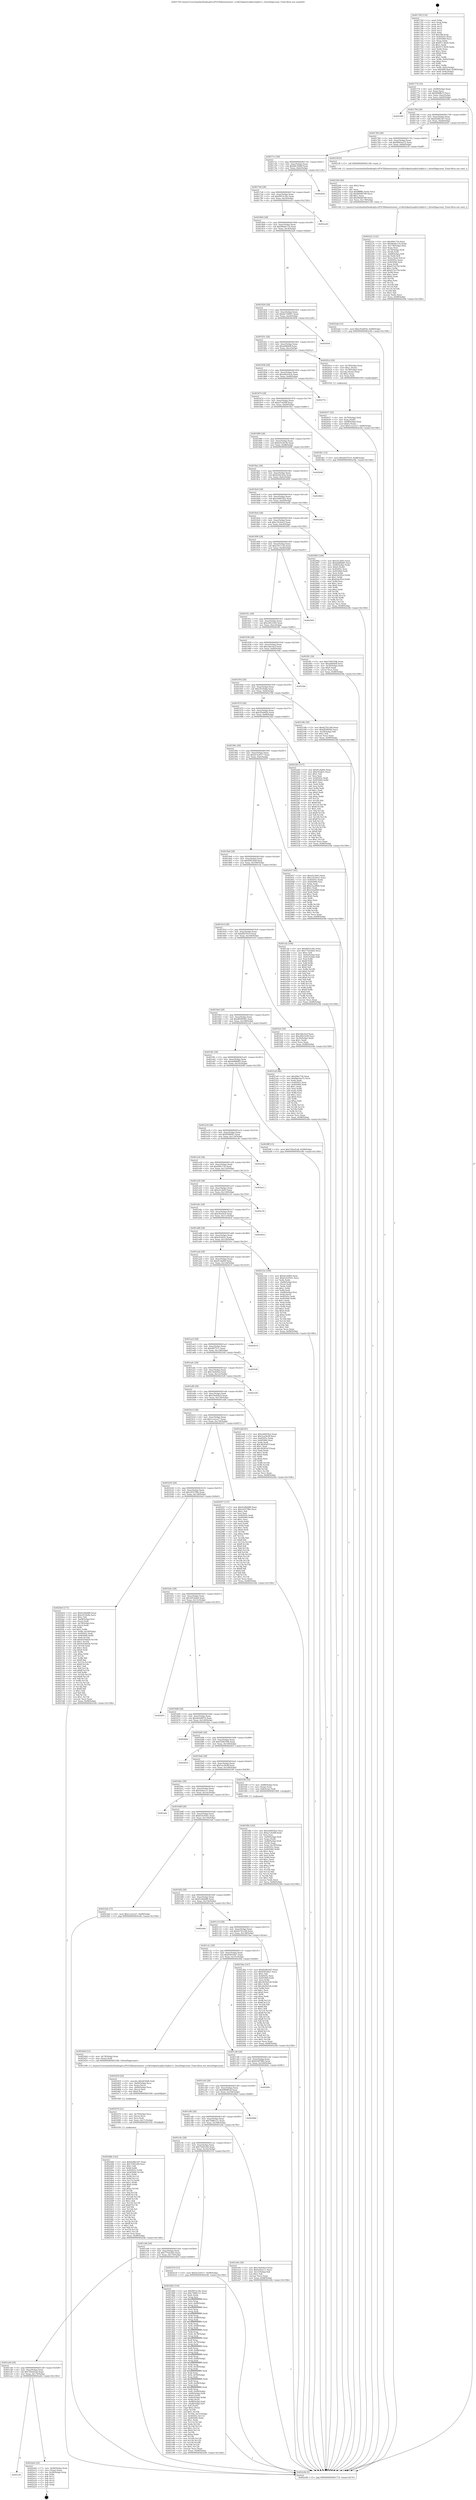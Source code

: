 digraph "0x401700" {
  label = "0x401700 (/mnt/c/Users/mathe/Desktop/tcc/POCII/binaries/extr_ccvlib3rdpartysqlite3sqlite3.c_btreePagecount_Final-ollvm.out::main(0))"
  labelloc = "t"
  node[shape=record]

  Entry [label="",width=0.3,height=0.3,shape=circle,fillcolor=black,style=filled]
  "0x401774" [label="{
     0x401774 [32]\l
     | [instrs]\l
     &nbsp;&nbsp;0x401774 \<+6\>: mov -0x98(%rbp),%eax\l
     &nbsp;&nbsp;0x40177a \<+2\>: mov %eax,%ecx\l
     &nbsp;&nbsp;0x40177c \<+6\>: sub $0x80bffb70,%ecx\l
     &nbsp;&nbsp;0x401782 \<+6\>: mov %eax,-0xac(%rbp)\l
     &nbsp;&nbsp;0x401788 \<+6\>: mov %ecx,-0xb0(%rbp)\l
     &nbsp;&nbsp;0x40178e \<+6\>: je 0000000000402589 \<main+0xe89\>\l
  }"]
  "0x402589" [label="{
     0x402589\l
  }", style=dashed]
  "0x401794" [label="{
     0x401794 [28]\l
     | [instrs]\l
     &nbsp;&nbsp;0x401794 \<+5\>: jmp 0000000000401799 \<main+0x99\>\l
     &nbsp;&nbsp;0x401799 \<+6\>: mov -0xac(%rbp),%eax\l
     &nbsp;&nbsp;0x40179f \<+5\>: sub $0x82d823d7,%eax\l
     &nbsp;&nbsp;0x4017a4 \<+6\>: mov %eax,-0xb4(%rbp)\l
     &nbsp;&nbsp;0x4017aa \<+6\>: je 0000000000402b43 \<main+0x1443\>\l
  }"]
  Exit [label="",width=0.3,height=0.3,shape=circle,fillcolor=black,style=filled,peripheries=2]
  "0x402b43" [label="{
     0x402b43\l
  }", style=dashed]
  "0x4017b0" [label="{
     0x4017b0 [28]\l
     | [instrs]\l
     &nbsp;&nbsp;0x4017b0 \<+5\>: jmp 00000000004017b5 \<main+0xb5\>\l
     &nbsp;&nbsp;0x4017b5 \<+6\>: mov -0xac(%rbp),%eax\l
     &nbsp;&nbsp;0x4017bb \<+5\>: sub $0x8bb5ea72,%eax\l
     &nbsp;&nbsp;0x4017c0 \<+6\>: mov %eax,-0xb8(%rbp)\l
     &nbsp;&nbsp;0x4017c6 \<+6\>: je 00000000004021ff \<main+0xaff\>\l
  }"]
  "0x401cf0" [label="{
     0x401cf0\l
  }", style=dashed]
  "0x4021ff" [label="{
     0x4021ff [5]\l
     | [instrs]\l
     &nbsp;&nbsp;0x4021ff \<+5\>: call 0000000000401160 \<next_i\>\l
     | [calls]\l
     &nbsp;&nbsp;0x401160 \{1\} (/mnt/c/Users/mathe/Desktop/tcc/POCII/binaries/extr_ccvlib3rdpartysqlite3sqlite3.c_btreePagecount_Final-ollvm.out::next_i)\l
  }"]
  "0x4017cc" [label="{
     0x4017cc [28]\l
     | [instrs]\l
     &nbsp;&nbsp;0x4017cc \<+5\>: jmp 00000000004017d1 \<main+0xd1\>\l
     &nbsp;&nbsp;0x4017d1 \<+6\>: mov -0xac(%rbp),%eax\l
     &nbsp;&nbsp;0x4017d7 \<+5\>: sub $0x8dc30d6f,%eax\l
     &nbsp;&nbsp;0x4017dc \<+6\>: mov %eax,-0xbc(%rbp)\l
     &nbsp;&nbsp;0x4017e2 \<+6\>: je 0000000000402826 \<main+0x1126\>\l
  }"]
  "0x402a0e" [label="{
     0x402a0e [24]\l
     | [instrs]\l
     &nbsp;&nbsp;0x402a0e \<+7\>: mov -0x90(%rbp),%rax\l
     &nbsp;&nbsp;0x402a15 \<+2\>: mov (%rax),%eax\l
     &nbsp;&nbsp;0x402a17 \<+4\>: lea -0x28(%rbp),%rsp\l
     &nbsp;&nbsp;0x402a1b \<+1\>: pop %rbx\l
     &nbsp;&nbsp;0x402a1c \<+2\>: pop %r12\l
     &nbsp;&nbsp;0x402a1e \<+2\>: pop %r13\l
     &nbsp;&nbsp;0x402a20 \<+2\>: pop %r14\l
     &nbsp;&nbsp;0x402a22 \<+2\>: pop %r15\l
     &nbsp;&nbsp;0x402a24 \<+1\>: pop %rbp\l
     &nbsp;&nbsp;0x402a25 \<+1\>: ret\l
  }"]
  "0x402826" [label="{
     0x402826\l
  }", style=dashed]
  "0x4017e8" [label="{
     0x4017e8 [28]\l
     | [instrs]\l
     &nbsp;&nbsp;0x4017e8 \<+5\>: jmp 00000000004017ed \<main+0xed\>\l
     &nbsp;&nbsp;0x4017ed \<+6\>: mov -0xac(%rbp),%eax\l
     &nbsp;&nbsp;0x4017f3 \<+5\>: sub $0x9953c29c,%eax\l
     &nbsp;&nbsp;0x4017f8 \<+6\>: mov %eax,-0xc0(%rbp)\l
     &nbsp;&nbsp;0x4017fe \<+6\>: je 0000000000402a26 \<main+0x1326\>\l
  }"]
  "0x40248b" [label="{
     0x40248b [142]\l
     | [instrs]\l
     &nbsp;&nbsp;0x40248b \<+5\>: mov $0x82d823d7,%eax\l
     &nbsp;&nbsp;0x402490 \<+5\>: mov $0x726f1e0d,%esi\l
     &nbsp;&nbsp;0x402495 \<+2\>: mov $0x1,%dl\l
     &nbsp;&nbsp;0x402497 \<+3\>: xor %r8d,%r8d\l
     &nbsp;&nbsp;0x40249a \<+8\>: mov 0x40505c,%r9d\l
     &nbsp;&nbsp;0x4024a2 \<+8\>: mov 0x405060,%r10d\l
     &nbsp;&nbsp;0x4024aa \<+4\>: sub $0x1,%r8d\l
     &nbsp;&nbsp;0x4024ae \<+3\>: mov %r9d,%r11d\l
     &nbsp;&nbsp;0x4024b1 \<+3\>: add %r8d,%r11d\l
     &nbsp;&nbsp;0x4024b4 \<+4\>: imul %r11d,%r9d\l
     &nbsp;&nbsp;0x4024b8 \<+4\>: and $0x1,%r9d\l
     &nbsp;&nbsp;0x4024bc \<+4\>: cmp $0x0,%r9d\l
     &nbsp;&nbsp;0x4024c0 \<+3\>: sete %bl\l
     &nbsp;&nbsp;0x4024c3 \<+4\>: cmp $0xa,%r10d\l
     &nbsp;&nbsp;0x4024c7 \<+4\>: setl %r14b\l
     &nbsp;&nbsp;0x4024cb \<+3\>: mov %bl,%r15b\l
     &nbsp;&nbsp;0x4024ce \<+4\>: xor $0xff,%r15b\l
     &nbsp;&nbsp;0x4024d2 \<+3\>: mov %r14b,%r12b\l
     &nbsp;&nbsp;0x4024d5 \<+4\>: xor $0xff,%r12b\l
     &nbsp;&nbsp;0x4024d9 \<+3\>: xor $0x1,%dl\l
     &nbsp;&nbsp;0x4024dc \<+3\>: mov %r15b,%r13b\l
     &nbsp;&nbsp;0x4024df \<+4\>: and $0xff,%r13b\l
     &nbsp;&nbsp;0x4024e3 \<+2\>: and %dl,%bl\l
     &nbsp;&nbsp;0x4024e5 \<+3\>: mov %r12b,%cl\l
     &nbsp;&nbsp;0x4024e8 \<+3\>: and $0xff,%cl\l
     &nbsp;&nbsp;0x4024eb \<+3\>: and %dl,%r14b\l
     &nbsp;&nbsp;0x4024ee \<+3\>: or %bl,%r13b\l
     &nbsp;&nbsp;0x4024f1 \<+3\>: or %r14b,%cl\l
     &nbsp;&nbsp;0x4024f4 \<+3\>: xor %cl,%r13b\l
     &nbsp;&nbsp;0x4024f7 \<+3\>: or %r12b,%r15b\l
     &nbsp;&nbsp;0x4024fa \<+4\>: xor $0xff,%r15b\l
     &nbsp;&nbsp;0x4024fe \<+3\>: or $0x1,%dl\l
     &nbsp;&nbsp;0x402501 \<+3\>: and %dl,%r15b\l
     &nbsp;&nbsp;0x402504 \<+3\>: or %r15b,%r13b\l
     &nbsp;&nbsp;0x402507 \<+4\>: test $0x1,%r13b\l
     &nbsp;&nbsp;0x40250b \<+3\>: cmovne %esi,%eax\l
     &nbsp;&nbsp;0x40250e \<+6\>: mov %eax,-0x98(%rbp)\l
     &nbsp;&nbsp;0x402514 \<+5\>: jmp 0000000000402c6b \<main+0x156b\>\l
  }"]
  "0x402a26" [label="{
     0x402a26\l
  }", style=dashed]
  "0x401804" [label="{
     0x401804 [28]\l
     | [instrs]\l
     &nbsp;&nbsp;0x401804 \<+5\>: jmp 0000000000401809 \<main+0x109\>\l
     &nbsp;&nbsp;0x401809 \<+6\>: mov -0xac(%rbp),%eax\l
     &nbsp;&nbsp;0x40180f \<+5\>: sub $0x99a9e11b,%eax\l
     &nbsp;&nbsp;0x401814 \<+6\>: mov %eax,-0xc4(%rbp)\l
     &nbsp;&nbsp;0x40181a \<+6\>: je 00000000004022a6 \<main+0xba6\>\l
  }"]
  "0x402476" [label="{
     0x402476 [21]\l
     | [instrs]\l
     &nbsp;&nbsp;0x402476 \<+4\>: mov -0x70(%rbp),%rcx\l
     &nbsp;&nbsp;0x40247a \<+3\>: mov (%rcx),%rcx\l
     &nbsp;&nbsp;0x40247d \<+3\>: mov %rcx,%rdi\l
     &nbsp;&nbsp;0x402480 \<+6\>: mov %eax,-0x17c(%rbp)\l
     &nbsp;&nbsp;0x402486 \<+5\>: call 0000000000401030 \<free@plt\>\l
     | [calls]\l
     &nbsp;&nbsp;0x401030 \{1\} (unknown)\l
  }"]
  "0x4022a6" [label="{
     0x4022a6 [15]\l
     | [instrs]\l
     &nbsp;&nbsp;0x4022a6 \<+10\>: movl $0xcf5a065b,-0x98(%rbp)\l
     &nbsp;&nbsp;0x4022b0 \<+5\>: jmp 0000000000402c6b \<main+0x156b\>\l
  }"]
  "0x401820" [label="{
     0x401820 [28]\l
     | [instrs]\l
     &nbsp;&nbsp;0x401820 \<+5\>: jmp 0000000000401825 \<main+0x125\>\l
     &nbsp;&nbsp;0x401825 \<+6\>: mov -0xac(%rbp),%eax\l
     &nbsp;&nbsp;0x40182b \<+5\>: sub $0x9e759697,%eax\l
     &nbsp;&nbsp;0x401830 \<+6\>: mov %eax,-0xc8(%rbp)\l
     &nbsp;&nbsp;0x401836 \<+6\>: je 0000000000402928 \<main+0x1228\>\l
  }"]
  "0x402459" [label="{
     0x402459 [29]\l
     | [instrs]\l
     &nbsp;&nbsp;0x402459 \<+10\>: movabs $0x4030d6,%rdi\l
     &nbsp;&nbsp;0x402463 \<+4\>: mov -0x60(%rbp),%rcx\l
     &nbsp;&nbsp;0x402467 \<+2\>: mov %eax,(%rcx)\l
     &nbsp;&nbsp;0x402469 \<+4\>: mov -0x60(%rbp),%rcx\l
     &nbsp;&nbsp;0x40246d \<+2\>: mov (%rcx),%esi\l
     &nbsp;&nbsp;0x40246f \<+2\>: mov $0x0,%al\l
     &nbsp;&nbsp;0x402471 \<+5\>: call 0000000000401040 \<printf@plt\>\l
     | [calls]\l
     &nbsp;&nbsp;0x401040 \{1\} (unknown)\l
  }"]
  "0x402928" [label="{
     0x402928\l
  }", style=dashed]
  "0x40183c" [label="{
     0x40183c [28]\l
     | [instrs]\l
     &nbsp;&nbsp;0x40183c \<+5\>: jmp 0000000000401841 \<main+0x141\>\l
     &nbsp;&nbsp;0x401841 \<+6\>: mov -0xac(%rbp),%eax\l
     &nbsp;&nbsp;0x401847 \<+5\>: sub $0xa46bfeff,%eax\l
     &nbsp;&nbsp;0x40184c \<+6\>: mov %eax,-0xcc(%rbp)\l
     &nbsp;&nbsp;0x401852 \<+6\>: je 000000000040201a \<main+0x91a\>\l
  }"]
  "0x40222c" [label="{
     0x40222c [122]\l
     | [instrs]\l
     &nbsp;&nbsp;0x40222c \<+5\>: mov $0x490c734,%ecx\l
     &nbsp;&nbsp;0x402231 \<+5\>: mov $0x99a9e11b,%edx\l
     &nbsp;&nbsp;0x402236 \<+6\>: mov -0x178(%rbp),%esi\l
     &nbsp;&nbsp;0x40223c \<+3\>: imul %eax,%esi\l
     &nbsp;&nbsp;0x40223f \<+4\>: mov -0x70(%rbp),%rdi\l
     &nbsp;&nbsp;0x402243 \<+3\>: mov (%rdi),%rdi\l
     &nbsp;&nbsp;0x402246 \<+4\>: mov -0x68(%rbp),%r8\l
     &nbsp;&nbsp;0x40224a \<+3\>: movslq (%r8),%r8\l
     &nbsp;&nbsp;0x40224d \<+4\>: mov %esi,(%rdi,%r8,4)\l
     &nbsp;&nbsp;0x402251 \<+7\>: mov 0x40505c,%eax\l
     &nbsp;&nbsp;0x402258 \<+7\>: mov 0x405060,%esi\l
     &nbsp;&nbsp;0x40225f \<+3\>: mov %eax,%r9d\l
     &nbsp;&nbsp;0x402262 \<+7\>: sub $0xd37a57f4,%r9d\l
     &nbsp;&nbsp;0x402269 \<+4\>: sub $0x1,%r9d\l
     &nbsp;&nbsp;0x40226d \<+7\>: add $0xd37a57f4,%r9d\l
     &nbsp;&nbsp;0x402274 \<+4\>: imul %r9d,%eax\l
     &nbsp;&nbsp;0x402278 \<+3\>: and $0x1,%eax\l
     &nbsp;&nbsp;0x40227b \<+3\>: cmp $0x0,%eax\l
     &nbsp;&nbsp;0x40227e \<+4\>: sete %r10b\l
     &nbsp;&nbsp;0x402282 \<+3\>: cmp $0xa,%esi\l
     &nbsp;&nbsp;0x402285 \<+4\>: setl %r11b\l
     &nbsp;&nbsp;0x402289 \<+3\>: mov %r10b,%bl\l
     &nbsp;&nbsp;0x40228c \<+3\>: and %r11b,%bl\l
     &nbsp;&nbsp;0x40228f \<+3\>: xor %r11b,%r10b\l
     &nbsp;&nbsp;0x402292 \<+3\>: or %r10b,%bl\l
     &nbsp;&nbsp;0x402295 \<+3\>: test $0x1,%bl\l
     &nbsp;&nbsp;0x402298 \<+3\>: cmovne %edx,%ecx\l
     &nbsp;&nbsp;0x40229b \<+6\>: mov %ecx,-0x98(%rbp)\l
     &nbsp;&nbsp;0x4022a1 \<+5\>: jmp 0000000000402c6b \<main+0x156b\>\l
  }"]
  "0x40201a" [label="{
     0x40201a [29]\l
     | [instrs]\l
     &nbsp;&nbsp;0x40201a \<+4\>: mov -0x78(%rbp),%rax\l
     &nbsp;&nbsp;0x40201e \<+6\>: movl $0x1,(%rax)\l
     &nbsp;&nbsp;0x402024 \<+4\>: mov -0x78(%rbp),%rax\l
     &nbsp;&nbsp;0x402028 \<+3\>: movslq (%rax),%rax\l
     &nbsp;&nbsp;0x40202b \<+4\>: shl $0x2,%rax\l
     &nbsp;&nbsp;0x40202f \<+3\>: mov %rax,%rdi\l
     &nbsp;&nbsp;0x402032 \<+5\>: call 0000000000401050 \<malloc@plt\>\l
     | [calls]\l
     &nbsp;&nbsp;0x401050 \{1\} (unknown)\l
  }"]
  "0x401858" [label="{
     0x401858 [28]\l
     | [instrs]\l
     &nbsp;&nbsp;0x401858 \<+5\>: jmp 000000000040185d \<main+0x15d\>\l
     &nbsp;&nbsp;0x40185d \<+6\>: mov -0xac(%rbp),%eax\l
     &nbsp;&nbsp;0x401863 \<+5\>: sub $0xa4bc62cb,%eax\l
     &nbsp;&nbsp;0x401868 \<+6\>: mov %eax,-0xd0(%rbp)\l
     &nbsp;&nbsp;0x40186e \<+6\>: je 0000000000402751 \<main+0x1051\>\l
  }"]
  "0x402204" [label="{
     0x402204 [40]\l
     | [instrs]\l
     &nbsp;&nbsp;0x402204 \<+5\>: mov $0x2,%ecx\l
     &nbsp;&nbsp;0x402209 \<+1\>: cltd\l
     &nbsp;&nbsp;0x40220a \<+2\>: idiv %ecx\l
     &nbsp;&nbsp;0x40220c \<+6\>: imul $0xfffffffe,%edx,%ecx\l
     &nbsp;&nbsp;0x402212 \<+6\>: sub $0x960d6789,%ecx\l
     &nbsp;&nbsp;0x402218 \<+3\>: add $0x1,%ecx\l
     &nbsp;&nbsp;0x40221b \<+6\>: add $0x960d6789,%ecx\l
     &nbsp;&nbsp;0x402221 \<+6\>: mov %ecx,-0x178(%rbp)\l
     &nbsp;&nbsp;0x402227 \<+5\>: call 0000000000401160 \<next_i\>\l
     | [calls]\l
     &nbsp;&nbsp;0x401160 \{1\} (/mnt/c/Users/mathe/Desktop/tcc/POCII/binaries/extr_ccvlib3rdpartysqlite3sqlite3.c_btreePagecount_Final-ollvm.out::next_i)\l
  }"]
  "0x402751" [label="{
     0x402751\l
  }", style=dashed]
  "0x401874" [label="{
     0x401874 [28]\l
     | [instrs]\l
     &nbsp;&nbsp;0x401874 \<+5\>: jmp 0000000000401879 \<main+0x179\>\l
     &nbsp;&nbsp;0x401879 \<+6\>: mov -0xac(%rbp),%eax\l
     &nbsp;&nbsp;0x40187f \<+5\>: sub $0xa7c42f9f,%eax\l
     &nbsp;&nbsp;0x401884 \<+6\>: mov %eax,-0xd4(%rbp)\l
     &nbsp;&nbsp;0x40188a \<+6\>: je 0000000000401fb1 \<main+0x8b1\>\l
  }"]
  "0x402037" [label="{
     0x402037 [32]\l
     | [instrs]\l
     &nbsp;&nbsp;0x402037 \<+4\>: mov -0x70(%rbp),%rdi\l
     &nbsp;&nbsp;0x40203b \<+3\>: mov %rax,(%rdi)\l
     &nbsp;&nbsp;0x40203e \<+4\>: mov -0x68(%rbp),%rax\l
     &nbsp;&nbsp;0x402042 \<+6\>: movl $0x0,(%rax)\l
     &nbsp;&nbsp;0x402048 \<+10\>: movl $0x1cca1e27,-0x98(%rbp)\l
     &nbsp;&nbsp;0x402052 \<+5\>: jmp 0000000000402c6b \<main+0x156b\>\l
  }"]
  "0x401fb1" [label="{
     0x401fb1 [15]\l
     | [instrs]\l
     &nbsp;&nbsp;0x401fb1 \<+10\>: movl $0xdf2f7b19,-0x98(%rbp)\l
     &nbsp;&nbsp;0x401fbb \<+5\>: jmp 0000000000402c6b \<main+0x156b\>\l
  }"]
  "0x401890" [label="{
     0x401890 [28]\l
     | [instrs]\l
     &nbsp;&nbsp;0x401890 \<+5\>: jmp 0000000000401895 \<main+0x195\>\l
     &nbsp;&nbsp;0x401895 \<+6\>: mov -0xac(%rbp),%eax\l
     &nbsp;&nbsp;0x40189b \<+5\>: sub $0xb25c6238,%eax\l
     &nbsp;&nbsp;0x4018a0 \<+6\>: mov %eax,-0xd8(%rbp)\l
     &nbsp;&nbsp;0x4018a6 \<+6\>: je 0000000000402b90 \<main+0x1490\>\l
  }"]
  "0x401f4b" [label="{
     0x401f4b [102]\l
     | [instrs]\l
     &nbsp;&nbsp;0x401f4b \<+5\>: mov $0xc0d955b2,%ecx\l
     &nbsp;&nbsp;0x401f50 \<+5\>: mov $0xa7c42f9f,%edx\l
     &nbsp;&nbsp;0x401f55 \<+2\>: xor %esi,%esi\l
     &nbsp;&nbsp;0x401f57 \<+4\>: mov -0x80(%rbp),%rdi\l
     &nbsp;&nbsp;0x401f5b \<+2\>: mov %eax,(%rdi)\l
     &nbsp;&nbsp;0x401f5d \<+4\>: mov -0x80(%rbp),%rdi\l
     &nbsp;&nbsp;0x401f61 \<+2\>: mov (%rdi),%eax\l
     &nbsp;&nbsp;0x401f63 \<+3\>: mov %eax,-0x30(%rbp)\l
     &nbsp;&nbsp;0x401f66 \<+7\>: mov 0x40505c,%eax\l
     &nbsp;&nbsp;0x401f6d \<+8\>: mov 0x405060,%r8d\l
     &nbsp;&nbsp;0x401f75 \<+3\>: sub $0x1,%esi\l
     &nbsp;&nbsp;0x401f78 \<+3\>: mov %eax,%r9d\l
     &nbsp;&nbsp;0x401f7b \<+3\>: add %esi,%r9d\l
     &nbsp;&nbsp;0x401f7e \<+4\>: imul %r9d,%eax\l
     &nbsp;&nbsp;0x401f82 \<+3\>: and $0x1,%eax\l
     &nbsp;&nbsp;0x401f85 \<+3\>: cmp $0x0,%eax\l
     &nbsp;&nbsp;0x401f88 \<+4\>: sete %r10b\l
     &nbsp;&nbsp;0x401f8c \<+4\>: cmp $0xa,%r8d\l
     &nbsp;&nbsp;0x401f90 \<+4\>: setl %r11b\l
     &nbsp;&nbsp;0x401f94 \<+3\>: mov %r10b,%bl\l
     &nbsp;&nbsp;0x401f97 \<+3\>: and %r11b,%bl\l
     &nbsp;&nbsp;0x401f9a \<+3\>: xor %r11b,%r10b\l
     &nbsp;&nbsp;0x401f9d \<+3\>: or %r10b,%bl\l
     &nbsp;&nbsp;0x401fa0 \<+3\>: test $0x1,%bl\l
     &nbsp;&nbsp;0x401fa3 \<+3\>: cmovne %edx,%ecx\l
     &nbsp;&nbsp;0x401fa6 \<+6\>: mov %ecx,-0x98(%rbp)\l
     &nbsp;&nbsp;0x401fac \<+5\>: jmp 0000000000402c6b \<main+0x156b\>\l
  }"]
  "0x402b90" [label="{
     0x402b90\l
  }", style=dashed]
  "0x4018ac" [label="{
     0x4018ac [28]\l
     | [instrs]\l
     &nbsp;&nbsp;0x4018ac \<+5\>: jmp 00000000004018b1 \<main+0x1b1\>\l
     &nbsp;&nbsp;0x4018b1 \<+6\>: mov -0xac(%rbp),%eax\l
     &nbsp;&nbsp;0x4018b7 \<+5\>: sub $0xb282c65a,%eax\l
     &nbsp;&nbsp;0x4018bc \<+6\>: mov %eax,-0xdc(%rbp)\l
     &nbsp;&nbsp;0x4018c2 \<+6\>: je 0000000000402844 \<main+0x1144\>\l
  }"]
  "0x401cd4" [label="{
     0x401cd4 [28]\l
     | [instrs]\l
     &nbsp;&nbsp;0x401cd4 \<+5\>: jmp 0000000000401cd9 \<main+0x5d9\>\l
     &nbsp;&nbsp;0x401cd9 \<+6\>: mov -0xac(%rbp),%eax\l
     &nbsp;&nbsp;0x401cdf \<+5\>: sub $0x7d5ed1a8,%eax\l
     &nbsp;&nbsp;0x401ce4 \<+6\>: mov %eax,-0x174(%rbp)\l
     &nbsp;&nbsp;0x401cea \<+6\>: je 0000000000402a0e \<main+0x130e\>\l
  }"]
  "0x402844" [label="{
     0x402844\l
  }", style=dashed]
  "0x4018c8" [label="{
     0x4018c8 [28]\l
     | [instrs]\l
     &nbsp;&nbsp;0x4018c8 \<+5\>: jmp 00000000004018cd \<main+0x1cd\>\l
     &nbsp;&nbsp;0x4018cd \<+6\>: mov -0xac(%rbp),%eax\l
     &nbsp;&nbsp;0x4018d3 \<+5\>: sub $0xc0d955b2,%eax\l
     &nbsp;&nbsp;0x4018d8 \<+6\>: mov %eax,-0xe0(%rbp)\l
     &nbsp;&nbsp;0x4018de \<+6\>: je 0000000000402a6b \<main+0x136b\>\l
  }"]
  "0x401d64" [label="{
     0x401d64 [314]\l
     | [instrs]\l
     &nbsp;&nbsp;0x401d64 \<+5\>: mov $0x9953c29c,%eax\l
     &nbsp;&nbsp;0x401d69 \<+5\>: mov $0x7088cc21,%ecx\l
     &nbsp;&nbsp;0x401d6e \<+2\>: xor %edx,%edx\l
     &nbsp;&nbsp;0x401d70 \<+3\>: mov %rsp,%rsi\l
     &nbsp;&nbsp;0x401d73 \<+4\>: add $0xfffffffffffffff0,%rsi\l
     &nbsp;&nbsp;0x401d77 \<+3\>: mov %rsi,%rsp\l
     &nbsp;&nbsp;0x401d7a \<+7\>: mov %rsi,-0x90(%rbp)\l
     &nbsp;&nbsp;0x401d81 \<+3\>: mov %rsp,%rsi\l
     &nbsp;&nbsp;0x401d84 \<+4\>: add $0xfffffffffffffff0,%rsi\l
     &nbsp;&nbsp;0x401d88 \<+3\>: mov %rsi,%rsp\l
     &nbsp;&nbsp;0x401d8b \<+3\>: mov %rsp,%rdi\l
     &nbsp;&nbsp;0x401d8e \<+4\>: add $0xfffffffffffffff0,%rdi\l
     &nbsp;&nbsp;0x401d92 \<+3\>: mov %rdi,%rsp\l
     &nbsp;&nbsp;0x401d95 \<+7\>: mov %rdi,-0x88(%rbp)\l
     &nbsp;&nbsp;0x401d9c \<+3\>: mov %rsp,%rdi\l
     &nbsp;&nbsp;0x401d9f \<+4\>: add $0xfffffffffffffff0,%rdi\l
     &nbsp;&nbsp;0x401da3 \<+3\>: mov %rdi,%rsp\l
     &nbsp;&nbsp;0x401da6 \<+4\>: mov %rdi,-0x80(%rbp)\l
     &nbsp;&nbsp;0x401daa \<+3\>: mov %rsp,%rdi\l
     &nbsp;&nbsp;0x401dad \<+4\>: add $0xfffffffffffffff0,%rdi\l
     &nbsp;&nbsp;0x401db1 \<+3\>: mov %rdi,%rsp\l
     &nbsp;&nbsp;0x401db4 \<+4\>: mov %rdi,-0x78(%rbp)\l
     &nbsp;&nbsp;0x401db8 \<+3\>: mov %rsp,%rdi\l
     &nbsp;&nbsp;0x401dbb \<+4\>: add $0xfffffffffffffff0,%rdi\l
     &nbsp;&nbsp;0x401dbf \<+3\>: mov %rdi,%rsp\l
     &nbsp;&nbsp;0x401dc2 \<+4\>: mov %rdi,-0x70(%rbp)\l
     &nbsp;&nbsp;0x401dc6 \<+3\>: mov %rsp,%rdi\l
     &nbsp;&nbsp;0x401dc9 \<+4\>: add $0xfffffffffffffff0,%rdi\l
     &nbsp;&nbsp;0x401dcd \<+3\>: mov %rdi,%rsp\l
     &nbsp;&nbsp;0x401dd0 \<+4\>: mov %rdi,-0x68(%rbp)\l
     &nbsp;&nbsp;0x401dd4 \<+3\>: mov %rsp,%rdi\l
     &nbsp;&nbsp;0x401dd7 \<+4\>: add $0xfffffffffffffff0,%rdi\l
     &nbsp;&nbsp;0x401ddb \<+3\>: mov %rdi,%rsp\l
     &nbsp;&nbsp;0x401dde \<+4\>: mov %rdi,-0x60(%rbp)\l
     &nbsp;&nbsp;0x401de2 \<+3\>: mov %rsp,%rdi\l
     &nbsp;&nbsp;0x401de5 \<+4\>: add $0xfffffffffffffff0,%rdi\l
     &nbsp;&nbsp;0x401de9 \<+3\>: mov %rdi,%rsp\l
     &nbsp;&nbsp;0x401dec \<+4\>: mov %rdi,-0x58(%rbp)\l
     &nbsp;&nbsp;0x401df0 \<+3\>: mov %rsp,%rdi\l
     &nbsp;&nbsp;0x401df3 \<+4\>: add $0xfffffffffffffff0,%rdi\l
     &nbsp;&nbsp;0x401df7 \<+3\>: mov %rdi,%rsp\l
     &nbsp;&nbsp;0x401dfa \<+4\>: mov %rdi,-0x50(%rbp)\l
     &nbsp;&nbsp;0x401dfe \<+3\>: mov %rsp,%rdi\l
     &nbsp;&nbsp;0x401e01 \<+4\>: add $0xfffffffffffffff0,%rdi\l
     &nbsp;&nbsp;0x401e05 \<+3\>: mov %rdi,%rsp\l
     &nbsp;&nbsp;0x401e08 \<+4\>: mov %rdi,-0x48(%rbp)\l
     &nbsp;&nbsp;0x401e0c \<+3\>: mov %rsp,%rdi\l
     &nbsp;&nbsp;0x401e0f \<+4\>: add $0xfffffffffffffff0,%rdi\l
     &nbsp;&nbsp;0x401e13 \<+3\>: mov %rdi,%rsp\l
     &nbsp;&nbsp;0x401e16 \<+4\>: mov %rdi,-0x40(%rbp)\l
     &nbsp;&nbsp;0x401e1a \<+7\>: mov -0x90(%rbp),%rdi\l
     &nbsp;&nbsp;0x401e21 \<+6\>: movl $0x0,(%rdi)\l
     &nbsp;&nbsp;0x401e27 \<+7\>: mov -0x9c(%rbp),%r8d\l
     &nbsp;&nbsp;0x401e2e \<+3\>: mov %r8d,(%rsi)\l
     &nbsp;&nbsp;0x401e31 \<+7\>: mov -0x88(%rbp),%rdi\l
     &nbsp;&nbsp;0x401e38 \<+7\>: mov -0xa8(%rbp),%r9\l
     &nbsp;&nbsp;0x401e3f \<+3\>: mov %r9,(%rdi)\l
     &nbsp;&nbsp;0x401e42 \<+3\>: cmpl $0x2,(%rsi)\l
     &nbsp;&nbsp;0x401e45 \<+4\>: setne %r10b\l
     &nbsp;&nbsp;0x401e49 \<+4\>: and $0x1,%r10b\l
     &nbsp;&nbsp;0x401e4d \<+4\>: mov %r10b,-0x31(%rbp)\l
     &nbsp;&nbsp;0x401e51 \<+8\>: mov 0x40505c,%r11d\l
     &nbsp;&nbsp;0x401e59 \<+7\>: mov 0x405060,%ebx\l
     &nbsp;&nbsp;0x401e60 \<+3\>: sub $0x1,%edx\l
     &nbsp;&nbsp;0x401e63 \<+3\>: mov %r11d,%r14d\l
     &nbsp;&nbsp;0x401e66 \<+3\>: add %edx,%r14d\l
     &nbsp;&nbsp;0x401e69 \<+4\>: imul %r14d,%r11d\l
     &nbsp;&nbsp;0x401e6d \<+4\>: and $0x1,%r11d\l
     &nbsp;&nbsp;0x401e71 \<+4\>: cmp $0x0,%r11d\l
     &nbsp;&nbsp;0x401e75 \<+4\>: sete %r10b\l
     &nbsp;&nbsp;0x401e79 \<+3\>: cmp $0xa,%ebx\l
     &nbsp;&nbsp;0x401e7c \<+4\>: setl %r15b\l
     &nbsp;&nbsp;0x401e80 \<+3\>: mov %r10b,%r12b\l
     &nbsp;&nbsp;0x401e83 \<+3\>: and %r15b,%r12b\l
     &nbsp;&nbsp;0x401e86 \<+3\>: xor %r15b,%r10b\l
     &nbsp;&nbsp;0x401e89 \<+3\>: or %r10b,%r12b\l
     &nbsp;&nbsp;0x401e8c \<+4\>: test $0x1,%r12b\l
     &nbsp;&nbsp;0x401e90 \<+3\>: cmovne %ecx,%eax\l
     &nbsp;&nbsp;0x401e93 \<+6\>: mov %eax,-0x98(%rbp)\l
     &nbsp;&nbsp;0x401e99 \<+5\>: jmp 0000000000402c6b \<main+0x156b\>\l
  }"]
  "0x402a6b" [label="{
     0x402a6b\l
  }", style=dashed]
  "0x4018e4" [label="{
     0x4018e4 [28]\l
     | [instrs]\l
     &nbsp;&nbsp;0x4018e4 \<+5\>: jmp 00000000004018e9 \<main+0x1e9\>\l
     &nbsp;&nbsp;0x4018e9 \<+6\>: mov -0xac(%rbp),%eax\l
     &nbsp;&nbsp;0x4018ef \<+5\>: sub $0xc10c4ee3,%eax\l
     &nbsp;&nbsp;0x4018f4 \<+6\>: mov %eax,-0xe4(%rbp)\l
     &nbsp;&nbsp;0x4018fa \<+6\>: je 0000000000402992 \<main+0x1292\>\l
  }"]
  "0x401cb8" [label="{
     0x401cb8 [28]\l
     | [instrs]\l
     &nbsp;&nbsp;0x401cb8 \<+5\>: jmp 0000000000401cbd \<main+0x5bd\>\l
     &nbsp;&nbsp;0x401cbd \<+6\>: mov -0xac(%rbp),%eax\l
     &nbsp;&nbsp;0x401cc3 \<+5\>: sub $0x775d16d2,%eax\l
     &nbsp;&nbsp;0x401cc8 \<+6\>: mov %eax,-0x170(%rbp)\l
     &nbsp;&nbsp;0x401cce \<+6\>: je 0000000000401d64 \<main+0x664\>\l
  }"]
  "0x402992" [label="{
     0x402992 [109]\l
     | [instrs]\l
     &nbsp;&nbsp;0x402992 \<+5\>: mov $0xa5c2b93,%eax\l
     &nbsp;&nbsp;0x402997 \<+5\>: mov $0xeb86bf85,%ecx\l
     &nbsp;&nbsp;0x40299c \<+7\>: mov -0x90(%rbp),%rdx\l
     &nbsp;&nbsp;0x4029a3 \<+6\>: movl $0x0,(%rdx)\l
     &nbsp;&nbsp;0x4029a9 \<+7\>: mov 0x40505c,%esi\l
     &nbsp;&nbsp;0x4029b0 \<+7\>: mov 0x405060,%edi\l
     &nbsp;&nbsp;0x4029b7 \<+3\>: mov %esi,%r8d\l
     &nbsp;&nbsp;0x4029ba \<+7\>: add $0x62dc95cf,%r8d\l
     &nbsp;&nbsp;0x4029c1 \<+4\>: sub $0x1,%r8d\l
     &nbsp;&nbsp;0x4029c5 \<+7\>: sub $0x62dc95cf,%r8d\l
     &nbsp;&nbsp;0x4029cc \<+4\>: imul %r8d,%esi\l
     &nbsp;&nbsp;0x4029d0 \<+3\>: and $0x1,%esi\l
     &nbsp;&nbsp;0x4029d3 \<+3\>: cmp $0x0,%esi\l
     &nbsp;&nbsp;0x4029d6 \<+4\>: sete %r9b\l
     &nbsp;&nbsp;0x4029da \<+3\>: cmp $0xa,%edi\l
     &nbsp;&nbsp;0x4029dd \<+4\>: setl %r10b\l
     &nbsp;&nbsp;0x4029e1 \<+3\>: mov %r9b,%r11b\l
     &nbsp;&nbsp;0x4029e4 \<+3\>: and %r10b,%r11b\l
     &nbsp;&nbsp;0x4029e7 \<+3\>: xor %r10b,%r9b\l
     &nbsp;&nbsp;0x4029ea \<+3\>: or %r9b,%r11b\l
     &nbsp;&nbsp;0x4029ed \<+4\>: test $0x1,%r11b\l
     &nbsp;&nbsp;0x4029f1 \<+3\>: cmovne %ecx,%eax\l
     &nbsp;&nbsp;0x4029f4 \<+6\>: mov %eax,-0x98(%rbp)\l
     &nbsp;&nbsp;0x4029fa \<+5\>: jmp 0000000000402c6b \<main+0x156b\>\l
  }"]
  "0x401900" [label="{
     0x401900 [28]\l
     | [instrs]\l
     &nbsp;&nbsp;0x401900 \<+5\>: jmp 0000000000401905 \<main+0x205\>\l
     &nbsp;&nbsp;0x401905 \<+6\>: mov -0xac(%rbp),%eax\l
     &nbsp;&nbsp;0x40190b \<+5\>: sub $0xc5f11c30,%eax\l
     &nbsp;&nbsp;0x401910 \<+6\>: mov %eax,-0xe8(%rbp)\l
     &nbsp;&nbsp;0x401916 \<+6\>: je 0000000000402565 \<main+0xe65\>\l
  }"]
  "0x402519" [label="{
     0x402519 [15]\l
     | [instrs]\l
     &nbsp;&nbsp;0x402519 \<+10\>: movl $0xd15e4517,-0x98(%rbp)\l
     &nbsp;&nbsp;0x402523 \<+5\>: jmp 0000000000402c6b \<main+0x156b\>\l
  }"]
  "0x402565" [label="{
     0x402565\l
  }", style=dashed]
  "0x40191c" [label="{
     0x40191c [28]\l
     | [instrs]\l
     &nbsp;&nbsp;0x40191c \<+5\>: jmp 0000000000401921 \<main+0x221\>\l
     &nbsp;&nbsp;0x401921 \<+6\>: mov -0xac(%rbp),%eax\l
     &nbsp;&nbsp;0x401927 \<+5\>: sub $0xc6923c69,%eax\l
     &nbsp;&nbsp;0x40192c \<+6\>: mov %eax,-0xec(%rbp)\l
     &nbsp;&nbsp;0x401932 \<+6\>: je 0000000000401ffc \<main+0x8fc\>\l
  }"]
  "0x401c9c" [label="{
     0x401c9c [28]\l
     | [instrs]\l
     &nbsp;&nbsp;0x401c9c \<+5\>: jmp 0000000000401ca1 \<main+0x5a1\>\l
     &nbsp;&nbsp;0x401ca1 \<+6\>: mov -0xac(%rbp),%eax\l
     &nbsp;&nbsp;0x401ca7 \<+5\>: sub $0x726f1e0d,%eax\l
     &nbsp;&nbsp;0x401cac \<+6\>: mov %eax,-0x16c(%rbp)\l
     &nbsp;&nbsp;0x401cb2 \<+6\>: je 0000000000402519 \<main+0xe19\>\l
  }"]
  "0x401ffc" [label="{
     0x401ffc [30]\l
     | [instrs]\l
     &nbsp;&nbsp;0x401ffc \<+5\>: mov $0x5306359b,%eax\l
     &nbsp;&nbsp;0x402001 \<+5\>: mov $0xa46bfeff,%ecx\l
     &nbsp;&nbsp;0x402006 \<+3\>: mov -0x30(%rbp),%edx\l
     &nbsp;&nbsp;0x402009 \<+3\>: cmp $0x0,%edx\l
     &nbsp;&nbsp;0x40200c \<+3\>: cmove %ecx,%eax\l
     &nbsp;&nbsp;0x40200f \<+6\>: mov %eax,-0x98(%rbp)\l
     &nbsp;&nbsp;0x402015 \<+5\>: jmp 0000000000402c6b \<main+0x156b\>\l
  }"]
  "0x401938" [label="{
     0x401938 [28]\l
     | [instrs]\l
     &nbsp;&nbsp;0x401938 \<+5\>: jmp 000000000040193d \<main+0x23d\>\l
     &nbsp;&nbsp;0x40193d \<+6\>: mov -0xac(%rbp),%eax\l
     &nbsp;&nbsp;0x401943 \<+5\>: sub $0xcddc5ecf,%eax\l
     &nbsp;&nbsp;0x401948 \<+6\>: mov %eax,-0xf0(%rbp)\l
     &nbsp;&nbsp;0x40194e \<+6\>: je 0000000000401fde \<main+0x8de\>\l
  }"]
  "0x401e9e" [label="{
     0x401e9e [30]\l
     | [instrs]\l
     &nbsp;&nbsp;0x401e9e \<+5\>: mov $0x19a92bc0,%eax\l
     &nbsp;&nbsp;0x401ea3 \<+5\>: mov $0x5efeec11,%ecx\l
     &nbsp;&nbsp;0x401ea8 \<+3\>: mov -0x31(%rbp),%dl\l
     &nbsp;&nbsp;0x401eab \<+3\>: test $0x1,%dl\l
     &nbsp;&nbsp;0x401eae \<+3\>: cmovne %ecx,%eax\l
     &nbsp;&nbsp;0x401eb1 \<+6\>: mov %eax,-0x98(%rbp)\l
     &nbsp;&nbsp;0x401eb7 \<+5\>: jmp 0000000000402c6b \<main+0x156b\>\l
  }"]
  "0x401fde" [label="{
     0x401fde\l
  }", style=dashed]
  "0x401954" [label="{
     0x401954 [28]\l
     | [instrs]\l
     &nbsp;&nbsp;0x401954 \<+5\>: jmp 0000000000401959 \<main+0x259\>\l
     &nbsp;&nbsp;0x401959 \<+6\>: mov -0xac(%rbp),%eax\l
     &nbsp;&nbsp;0x40195f \<+5\>: sub $0xcf519e8a,%eax\l
     &nbsp;&nbsp;0x401964 \<+6\>: mov %eax,-0xf4(%rbp)\l
     &nbsp;&nbsp;0x40196a \<+6\>: je 000000000040218b \<main+0xa8b\>\l
  }"]
  "0x401c80" [label="{
     0x401c80 [28]\l
     | [instrs]\l
     &nbsp;&nbsp;0x401c80 \<+5\>: jmp 0000000000401c85 \<main+0x585\>\l
     &nbsp;&nbsp;0x401c85 \<+6\>: mov -0xac(%rbp),%eax\l
     &nbsp;&nbsp;0x401c8b \<+5\>: sub $0x7088cc21,%eax\l
     &nbsp;&nbsp;0x401c90 \<+6\>: mov %eax,-0x168(%rbp)\l
     &nbsp;&nbsp;0x401c96 \<+6\>: je 0000000000401e9e \<main+0x79e\>\l
  }"]
  "0x40218b" [label="{
     0x40218b [30]\l
     | [instrs]\l
     &nbsp;&nbsp;0x40218b \<+5\>: mov $0x627b1c08,%eax\l
     &nbsp;&nbsp;0x402190 \<+5\>: mov $0xdf599582,%ecx\l
     &nbsp;&nbsp;0x402195 \<+3\>: mov -0x29(%rbp),%dl\l
     &nbsp;&nbsp;0x402198 \<+3\>: test $0x1,%dl\l
     &nbsp;&nbsp;0x40219b \<+3\>: cmovne %ecx,%eax\l
     &nbsp;&nbsp;0x40219e \<+6\>: mov %eax,-0x98(%rbp)\l
     &nbsp;&nbsp;0x4021a4 \<+5\>: jmp 0000000000402c6b \<main+0x156b\>\l
  }"]
  "0x401970" [label="{
     0x401970 [28]\l
     | [instrs]\l
     &nbsp;&nbsp;0x401970 \<+5\>: jmp 0000000000401975 \<main+0x275\>\l
     &nbsp;&nbsp;0x401975 \<+6\>: mov -0xac(%rbp),%eax\l
     &nbsp;&nbsp;0x40197b \<+5\>: sub $0xcf5a065b,%eax\l
     &nbsp;&nbsp;0x401980 \<+6\>: mov %eax,-0xf8(%rbp)\l
     &nbsp;&nbsp;0x401986 \<+6\>: je 00000000004022b5 \<main+0xbb5\>\l
  }"]
  "0x40268d" [label="{
     0x40268d\l
  }", style=dashed]
  "0x4022b5" [label="{
     0x4022b5 [137]\l
     | [instrs]\l
     &nbsp;&nbsp;0x4022b5 \<+5\>: mov $0xd1cbd04,%eax\l
     &nbsp;&nbsp;0x4022ba \<+5\>: mov $0xc93eb5c,%ecx\l
     &nbsp;&nbsp;0x4022bf \<+2\>: mov $0x1,%dl\l
     &nbsp;&nbsp;0x4022c1 \<+2\>: xor %esi,%esi\l
     &nbsp;&nbsp;0x4022c3 \<+7\>: mov 0x40505c,%edi\l
     &nbsp;&nbsp;0x4022ca \<+8\>: mov 0x405060,%r8d\l
     &nbsp;&nbsp;0x4022d2 \<+3\>: sub $0x1,%esi\l
     &nbsp;&nbsp;0x4022d5 \<+3\>: mov %edi,%r9d\l
     &nbsp;&nbsp;0x4022d8 \<+3\>: add %esi,%r9d\l
     &nbsp;&nbsp;0x4022db \<+4\>: imul %r9d,%edi\l
     &nbsp;&nbsp;0x4022df \<+3\>: and $0x1,%edi\l
     &nbsp;&nbsp;0x4022e2 \<+3\>: cmp $0x0,%edi\l
     &nbsp;&nbsp;0x4022e5 \<+4\>: sete %r10b\l
     &nbsp;&nbsp;0x4022e9 \<+4\>: cmp $0xa,%r8d\l
     &nbsp;&nbsp;0x4022ed \<+4\>: setl %r11b\l
     &nbsp;&nbsp;0x4022f1 \<+3\>: mov %r10b,%bl\l
     &nbsp;&nbsp;0x4022f4 \<+3\>: xor $0xff,%bl\l
     &nbsp;&nbsp;0x4022f7 \<+3\>: mov %r11b,%r14b\l
     &nbsp;&nbsp;0x4022fa \<+4\>: xor $0xff,%r14b\l
     &nbsp;&nbsp;0x4022fe \<+3\>: xor $0x1,%dl\l
     &nbsp;&nbsp;0x402301 \<+3\>: mov %bl,%r15b\l
     &nbsp;&nbsp;0x402304 \<+4\>: and $0xff,%r15b\l
     &nbsp;&nbsp;0x402308 \<+3\>: and %dl,%r10b\l
     &nbsp;&nbsp;0x40230b \<+3\>: mov %r14b,%r12b\l
     &nbsp;&nbsp;0x40230e \<+4\>: and $0xff,%r12b\l
     &nbsp;&nbsp;0x402312 \<+3\>: and %dl,%r11b\l
     &nbsp;&nbsp;0x402315 \<+3\>: or %r10b,%r15b\l
     &nbsp;&nbsp;0x402318 \<+3\>: or %r11b,%r12b\l
     &nbsp;&nbsp;0x40231b \<+3\>: xor %r12b,%r15b\l
     &nbsp;&nbsp;0x40231e \<+3\>: or %r14b,%bl\l
     &nbsp;&nbsp;0x402321 \<+3\>: xor $0xff,%bl\l
     &nbsp;&nbsp;0x402324 \<+3\>: or $0x1,%dl\l
     &nbsp;&nbsp;0x402327 \<+2\>: and %dl,%bl\l
     &nbsp;&nbsp;0x402329 \<+3\>: or %bl,%r15b\l
     &nbsp;&nbsp;0x40232c \<+4\>: test $0x1,%r15b\l
     &nbsp;&nbsp;0x402330 \<+3\>: cmovne %ecx,%eax\l
     &nbsp;&nbsp;0x402333 \<+6\>: mov %eax,-0x98(%rbp)\l
     &nbsp;&nbsp;0x402339 \<+5\>: jmp 0000000000402c6b \<main+0x156b\>\l
  }"]
  "0x40198c" [label="{
     0x40198c [28]\l
     | [instrs]\l
     &nbsp;&nbsp;0x40198c \<+5\>: jmp 0000000000401991 \<main+0x291\>\l
     &nbsp;&nbsp;0x401991 \<+6\>: mov -0xac(%rbp),%eax\l
     &nbsp;&nbsp;0x401997 \<+5\>: sub $0xd15e4517,%eax\l
     &nbsp;&nbsp;0x40199c \<+6\>: mov %eax,-0xfc(%rbp)\l
     &nbsp;&nbsp;0x4019a2 \<+6\>: je 0000000000402937 \<main+0x1237\>\l
  }"]
  "0x401c64" [label="{
     0x401c64 [28]\l
     | [instrs]\l
     &nbsp;&nbsp;0x401c64 \<+5\>: jmp 0000000000401c69 \<main+0x569\>\l
     &nbsp;&nbsp;0x401c69 \<+6\>: mov -0xac(%rbp),%eax\l
     &nbsp;&nbsp;0x401c6f \<+5\>: sub $0x6888f5af,%eax\l
     &nbsp;&nbsp;0x401c74 \<+6\>: mov %eax,-0x164(%rbp)\l
     &nbsp;&nbsp;0x401c7a \<+6\>: je 000000000040268d \<main+0xf8d\>\l
  }"]
  "0x402937" [label="{
     0x402937 [91]\l
     | [instrs]\l
     &nbsp;&nbsp;0x402937 \<+5\>: mov $0xa5c2b93,%eax\l
     &nbsp;&nbsp;0x40293c \<+5\>: mov $0xc10c4ee3,%ecx\l
     &nbsp;&nbsp;0x402941 \<+7\>: mov 0x40505c,%edx\l
     &nbsp;&nbsp;0x402948 \<+7\>: mov 0x405060,%esi\l
     &nbsp;&nbsp;0x40294f \<+2\>: mov %edx,%edi\l
     &nbsp;&nbsp;0x402951 \<+6\>: add $0x25ea9f40,%edi\l
     &nbsp;&nbsp;0x402957 \<+3\>: sub $0x1,%edi\l
     &nbsp;&nbsp;0x40295a \<+6\>: sub $0x25ea9f40,%edi\l
     &nbsp;&nbsp;0x402960 \<+3\>: imul %edi,%edx\l
     &nbsp;&nbsp;0x402963 \<+3\>: and $0x1,%edx\l
     &nbsp;&nbsp;0x402966 \<+3\>: cmp $0x0,%edx\l
     &nbsp;&nbsp;0x402969 \<+4\>: sete %r8b\l
     &nbsp;&nbsp;0x40296d \<+3\>: cmp $0xa,%esi\l
     &nbsp;&nbsp;0x402970 \<+4\>: setl %r9b\l
     &nbsp;&nbsp;0x402974 \<+3\>: mov %r8b,%r10b\l
     &nbsp;&nbsp;0x402977 \<+3\>: and %r9b,%r10b\l
     &nbsp;&nbsp;0x40297a \<+3\>: xor %r9b,%r8b\l
     &nbsp;&nbsp;0x40297d \<+3\>: or %r8b,%r10b\l
     &nbsp;&nbsp;0x402980 \<+4\>: test $0x1,%r10b\l
     &nbsp;&nbsp;0x402984 \<+3\>: cmovne %ecx,%eax\l
     &nbsp;&nbsp;0x402987 \<+6\>: mov %eax,-0x98(%rbp)\l
     &nbsp;&nbsp;0x40298d \<+5\>: jmp 0000000000402c6b \<main+0x156b\>\l
  }"]
  "0x4019a8" [label="{
     0x4019a8 [28]\l
     | [instrs]\l
     &nbsp;&nbsp;0x4019a8 \<+5\>: jmp 00000000004019ad \<main+0x2ad\>\l
     &nbsp;&nbsp;0x4019ad \<+6\>: mov -0xac(%rbp),%eax\l
     &nbsp;&nbsp;0x4019b3 \<+5\>: sub $0xd9f53baf,%eax\l
     &nbsp;&nbsp;0x4019b8 \<+6\>: mov %eax,-0x100(%rbp)\l
     &nbsp;&nbsp;0x4019be \<+6\>: je 0000000000401cfa \<main+0x5fa\>\l
  }"]
  "0x40269c" [label="{
     0x40269c\l
  }", style=dashed]
  "0x401cfa" [label="{
     0x401cfa [106]\l
     | [instrs]\l
     &nbsp;&nbsp;0x401cfa \<+5\>: mov $0x9953c29c,%eax\l
     &nbsp;&nbsp;0x401cff \<+5\>: mov $0x775d16d2,%ecx\l
     &nbsp;&nbsp;0x401d04 \<+2\>: mov $0x1,%dl\l
     &nbsp;&nbsp;0x401d06 \<+7\>: mov -0x92(%rbp),%sil\l
     &nbsp;&nbsp;0x401d0d \<+7\>: mov -0x91(%rbp),%dil\l
     &nbsp;&nbsp;0x401d14 \<+3\>: mov %sil,%r8b\l
     &nbsp;&nbsp;0x401d17 \<+4\>: xor $0xff,%r8b\l
     &nbsp;&nbsp;0x401d1b \<+3\>: mov %dil,%r9b\l
     &nbsp;&nbsp;0x401d1e \<+4\>: xor $0xff,%r9b\l
     &nbsp;&nbsp;0x401d22 \<+3\>: xor $0x0,%dl\l
     &nbsp;&nbsp;0x401d25 \<+3\>: mov %r8b,%r10b\l
     &nbsp;&nbsp;0x401d28 \<+4\>: and $0x0,%r10b\l
     &nbsp;&nbsp;0x401d2c \<+3\>: and %dl,%sil\l
     &nbsp;&nbsp;0x401d2f \<+3\>: mov %r9b,%r11b\l
     &nbsp;&nbsp;0x401d32 \<+4\>: and $0x0,%r11b\l
     &nbsp;&nbsp;0x401d36 \<+3\>: and %dl,%dil\l
     &nbsp;&nbsp;0x401d39 \<+3\>: or %sil,%r10b\l
     &nbsp;&nbsp;0x401d3c \<+3\>: or %dil,%r11b\l
     &nbsp;&nbsp;0x401d3f \<+3\>: xor %r11b,%r10b\l
     &nbsp;&nbsp;0x401d42 \<+3\>: or %r9b,%r8b\l
     &nbsp;&nbsp;0x401d45 \<+4\>: xor $0xff,%r8b\l
     &nbsp;&nbsp;0x401d49 \<+3\>: or $0x0,%dl\l
     &nbsp;&nbsp;0x401d4c \<+3\>: and %dl,%r8b\l
     &nbsp;&nbsp;0x401d4f \<+3\>: or %r8b,%r10b\l
     &nbsp;&nbsp;0x401d52 \<+4\>: test $0x1,%r10b\l
     &nbsp;&nbsp;0x401d56 \<+3\>: cmovne %ecx,%eax\l
     &nbsp;&nbsp;0x401d59 \<+6\>: mov %eax,-0x98(%rbp)\l
     &nbsp;&nbsp;0x401d5f \<+5\>: jmp 0000000000402c6b \<main+0x156b\>\l
  }"]
  "0x4019c4" [label="{
     0x4019c4 [28]\l
     | [instrs]\l
     &nbsp;&nbsp;0x4019c4 \<+5\>: jmp 00000000004019c9 \<main+0x2c9\>\l
     &nbsp;&nbsp;0x4019c9 \<+6\>: mov -0xac(%rbp),%eax\l
     &nbsp;&nbsp;0x4019cf \<+5\>: sub $0xdf2f7b19,%eax\l
     &nbsp;&nbsp;0x4019d4 \<+6\>: mov %eax,-0x104(%rbp)\l
     &nbsp;&nbsp;0x4019da \<+6\>: je 0000000000401fc0 \<main+0x8c0\>\l
  }"]
  "0x402c6b" [label="{
     0x402c6b [5]\l
     | [instrs]\l
     &nbsp;&nbsp;0x402c6b \<+5\>: jmp 0000000000401774 \<main+0x74\>\l
  }"]
  "0x401700" [label="{
     0x401700 [116]\l
     | [instrs]\l
     &nbsp;&nbsp;0x401700 \<+1\>: push %rbp\l
     &nbsp;&nbsp;0x401701 \<+3\>: mov %rsp,%rbp\l
     &nbsp;&nbsp;0x401704 \<+2\>: push %r15\l
     &nbsp;&nbsp;0x401706 \<+2\>: push %r14\l
     &nbsp;&nbsp;0x401708 \<+2\>: push %r13\l
     &nbsp;&nbsp;0x40170a \<+2\>: push %r12\l
     &nbsp;&nbsp;0x40170c \<+1\>: push %rbx\l
     &nbsp;&nbsp;0x40170d \<+7\>: sub $0x198,%rsp\l
     &nbsp;&nbsp;0x401714 \<+7\>: mov 0x40505c,%eax\l
     &nbsp;&nbsp;0x40171b \<+7\>: mov 0x405060,%ecx\l
     &nbsp;&nbsp;0x401722 \<+2\>: mov %eax,%edx\l
     &nbsp;&nbsp;0x401724 \<+6\>: add $0xf57c3b26,%edx\l
     &nbsp;&nbsp;0x40172a \<+3\>: sub $0x1,%edx\l
     &nbsp;&nbsp;0x40172d \<+6\>: sub $0xf57c3b26,%edx\l
     &nbsp;&nbsp;0x401733 \<+3\>: imul %edx,%eax\l
     &nbsp;&nbsp;0x401736 \<+3\>: and $0x1,%eax\l
     &nbsp;&nbsp;0x401739 \<+3\>: cmp $0x0,%eax\l
     &nbsp;&nbsp;0x40173c \<+4\>: sete %r8b\l
     &nbsp;&nbsp;0x401740 \<+4\>: and $0x1,%r8b\l
     &nbsp;&nbsp;0x401744 \<+7\>: mov %r8b,-0x92(%rbp)\l
     &nbsp;&nbsp;0x40174b \<+3\>: cmp $0xa,%ecx\l
     &nbsp;&nbsp;0x40174e \<+4\>: setl %r8b\l
     &nbsp;&nbsp;0x401752 \<+4\>: and $0x1,%r8b\l
     &nbsp;&nbsp;0x401756 \<+7\>: mov %r8b,-0x91(%rbp)\l
     &nbsp;&nbsp;0x40175d \<+10\>: movl $0xd9f53baf,-0x98(%rbp)\l
     &nbsp;&nbsp;0x401767 \<+6\>: mov %edi,-0x9c(%rbp)\l
     &nbsp;&nbsp;0x40176d \<+7\>: mov %rsi,-0xa8(%rbp)\l
  }"]
  "0x401c48" [label="{
     0x401c48 [28]\l
     | [instrs]\l
     &nbsp;&nbsp;0x401c48 \<+5\>: jmp 0000000000401c4d \<main+0x54d\>\l
     &nbsp;&nbsp;0x401c4d \<+6\>: mov -0xac(%rbp),%eax\l
     &nbsp;&nbsp;0x401c53 \<+5\>: sub $0x65df7869,%eax\l
     &nbsp;&nbsp;0x401c58 \<+6\>: mov %eax,-0x160(%rbp)\l
     &nbsp;&nbsp;0x401c5e \<+6\>: je 000000000040269c \<main+0xf9c\>\l
  }"]
  "0x401fc0" [label="{
     0x401fc0 [30]\l
     | [instrs]\l
     &nbsp;&nbsp;0x401fc0 \<+5\>: mov $0xcddc5ecf,%eax\l
     &nbsp;&nbsp;0x401fc5 \<+5\>: mov $0xc6923c69,%ecx\l
     &nbsp;&nbsp;0x401fca \<+3\>: mov -0x30(%rbp),%edx\l
     &nbsp;&nbsp;0x401fcd \<+3\>: cmp $0x1,%edx\l
     &nbsp;&nbsp;0x401fd0 \<+3\>: cmovl %ecx,%eax\l
     &nbsp;&nbsp;0x401fd3 \<+6\>: mov %eax,-0x98(%rbp)\l
     &nbsp;&nbsp;0x401fd9 \<+5\>: jmp 0000000000402c6b \<main+0x156b\>\l
  }"]
  "0x4019e0" [label="{
     0x4019e0 [28]\l
     | [instrs]\l
     &nbsp;&nbsp;0x4019e0 \<+5\>: jmp 00000000004019e5 \<main+0x2e5\>\l
     &nbsp;&nbsp;0x4019e5 \<+6\>: mov -0xac(%rbp),%eax\l
     &nbsp;&nbsp;0x4019eb \<+5\>: sub $0xdf599582,%eax\l
     &nbsp;&nbsp;0x4019f0 \<+6\>: mov %eax,-0x108(%rbp)\l
     &nbsp;&nbsp;0x4019f6 \<+6\>: je 00000000004021a9 \<main+0xaa9\>\l
  }"]
  "0x40244d" [label="{
     0x40244d [12]\l
     | [instrs]\l
     &nbsp;&nbsp;0x40244d \<+4\>: mov -0x70(%rbp),%rax\l
     &nbsp;&nbsp;0x402451 \<+3\>: mov (%rax),%rdi\l
     &nbsp;&nbsp;0x402454 \<+5\>: call 0000000000401580 \<btreePagecount\>\l
     | [calls]\l
     &nbsp;&nbsp;0x401580 \{1\} (/mnt/c/Users/mathe/Desktop/tcc/POCII/binaries/extr_ccvlib3rdpartysqlite3sqlite3.c_btreePagecount_Final-ollvm.out::btreePagecount)\l
  }"]
  "0x4021a9" [label="{
     0x4021a9 [86]\l
     | [instrs]\l
     &nbsp;&nbsp;0x4021a9 \<+5\>: mov $0x490c734,%eax\l
     &nbsp;&nbsp;0x4021ae \<+5\>: mov $0x8bb5ea72,%ecx\l
     &nbsp;&nbsp;0x4021b3 \<+2\>: xor %edx,%edx\l
     &nbsp;&nbsp;0x4021b5 \<+7\>: mov 0x40505c,%esi\l
     &nbsp;&nbsp;0x4021bc \<+7\>: mov 0x405060,%edi\l
     &nbsp;&nbsp;0x4021c3 \<+3\>: sub $0x1,%edx\l
     &nbsp;&nbsp;0x4021c6 \<+3\>: mov %esi,%r8d\l
     &nbsp;&nbsp;0x4021c9 \<+3\>: add %edx,%r8d\l
     &nbsp;&nbsp;0x4021cc \<+4\>: imul %r8d,%esi\l
     &nbsp;&nbsp;0x4021d0 \<+3\>: and $0x1,%esi\l
     &nbsp;&nbsp;0x4021d3 \<+3\>: cmp $0x0,%esi\l
     &nbsp;&nbsp;0x4021d6 \<+4\>: sete %r9b\l
     &nbsp;&nbsp;0x4021da \<+3\>: cmp $0xa,%edi\l
     &nbsp;&nbsp;0x4021dd \<+4\>: setl %r10b\l
     &nbsp;&nbsp;0x4021e1 \<+3\>: mov %r9b,%r11b\l
     &nbsp;&nbsp;0x4021e4 \<+3\>: and %r10b,%r11b\l
     &nbsp;&nbsp;0x4021e7 \<+3\>: xor %r10b,%r9b\l
     &nbsp;&nbsp;0x4021ea \<+3\>: or %r9b,%r11b\l
     &nbsp;&nbsp;0x4021ed \<+4\>: test $0x1,%r11b\l
     &nbsp;&nbsp;0x4021f1 \<+3\>: cmovne %ecx,%eax\l
     &nbsp;&nbsp;0x4021f4 \<+6\>: mov %eax,-0x98(%rbp)\l
     &nbsp;&nbsp;0x4021fa \<+5\>: jmp 0000000000402c6b \<main+0x156b\>\l
  }"]
  "0x4019fc" [label="{
     0x4019fc [28]\l
     | [instrs]\l
     &nbsp;&nbsp;0x4019fc \<+5\>: jmp 0000000000401a01 \<main+0x301\>\l
     &nbsp;&nbsp;0x401a01 \<+6\>: mov -0xac(%rbp),%eax\l
     &nbsp;&nbsp;0x401a07 \<+5\>: sub $0xeb86bf85,%eax\l
     &nbsp;&nbsp;0x401a0c \<+6\>: mov %eax,-0x10c(%rbp)\l
     &nbsp;&nbsp;0x401a12 \<+6\>: je 00000000004029ff \<main+0x12ff\>\l
  }"]
  "0x401c2c" [label="{
     0x401c2c [28]\l
     | [instrs]\l
     &nbsp;&nbsp;0x401c2c \<+5\>: jmp 0000000000401c31 \<main+0x531\>\l
     &nbsp;&nbsp;0x401c31 \<+6\>: mov -0xac(%rbp),%eax\l
     &nbsp;&nbsp;0x401c37 \<+5\>: sub $0x65816fa7,%eax\l
     &nbsp;&nbsp;0x401c3c \<+6\>: mov %eax,-0x15c(%rbp)\l
     &nbsp;&nbsp;0x401c42 \<+6\>: je 000000000040244d \<main+0xd4d\>\l
  }"]
  "0x4029ff" [label="{
     0x4029ff [15]\l
     | [instrs]\l
     &nbsp;&nbsp;0x4029ff \<+10\>: movl $0x7d5ed1a8,-0x98(%rbp)\l
     &nbsp;&nbsp;0x402a09 \<+5\>: jmp 0000000000402c6b \<main+0x156b\>\l
  }"]
  "0x401a18" [label="{
     0x401a18 [28]\l
     | [instrs]\l
     &nbsp;&nbsp;0x401a18 \<+5\>: jmp 0000000000401a1d \<main+0x31d\>\l
     &nbsp;&nbsp;0x401a1d \<+6\>: mov -0xac(%rbp),%eax\l
     &nbsp;&nbsp;0x401a23 \<+5\>: sub $0xf04f69f1,%eax\l
     &nbsp;&nbsp;0x401a28 \<+6\>: mov %eax,-0x110(%rbp)\l
     &nbsp;&nbsp;0x401a2e \<+6\>: je 0000000000402c40 \<main+0x1540\>\l
  }"]
  "0x4023ba" [label="{
     0x4023ba [147]\l
     | [instrs]\l
     &nbsp;&nbsp;0x4023ba \<+5\>: mov $0x82d823d7,%eax\l
     &nbsp;&nbsp;0x4023bf \<+5\>: mov $0x65816fa7,%ecx\l
     &nbsp;&nbsp;0x4023c4 \<+2\>: mov $0x1,%dl\l
     &nbsp;&nbsp;0x4023c6 \<+7\>: mov 0x40505c,%esi\l
     &nbsp;&nbsp;0x4023cd \<+7\>: mov 0x405060,%edi\l
     &nbsp;&nbsp;0x4023d4 \<+3\>: mov %esi,%r8d\l
     &nbsp;&nbsp;0x4023d7 \<+7\>: add $0x3629a528,%r8d\l
     &nbsp;&nbsp;0x4023de \<+4\>: sub $0x1,%r8d\l
     &nbsp;&nbsp;0x4023e2 \<+7\>: sub $0x3629a528,%r8d\l
     &nbsp;&nbsp;0x4023e9 \<+4\>: imul %r8d,%esi\l
     &nbsp;&nbsp;0x4023ed \<+3\>: and $0x1,%esi\l
     &nbsp;&nbsp;0x4023f0 \<+3\>: cmp $0x0,%esi\l
     &nbsp;&nbsp;0x4023f3 \<+4\>: sete %r9b\l
     &nbsp;&nbsp;0x4023f7 \<+3\>: cmp $0xa,%edi\l
     &nbsp;&nbsp;0x4023fa \<+4\>: setl %r10b\l
     &nbsp;&nbsp;0x4023fe \<+3\>: mov %r9b,%r11b\l
     &nbsp;&nbsp;0x402401 \<+4\>: xor $0xff,%r11b\l
     &nbsp;&nbsp;0x402405 \<+3\>: mov %r10b,%bl\l
     &nbsp;&nbsp;0x402408 \<+3\>: xor $0xff,%bl\l
     &nbsp;&nbsp;0x40240b \<+3\>: xor $0x1,%dl\l
     &nbsp;&nbsp;0x40240e \<+3\>: mov %r11b,%r14b\l
     &nbsp;&nbsp;0x402411 \<+4\>: and $0xff,%r14b\l
     &nbsp;&nbsp;0x402415 \<+3\>: and %dl,%r9b\l
     &nbsp;&nbsp;0x402418 \<+3\>: mov %bl,%r15b\l
     &nbsp;&nbsp;0x40241b \<+4\>: and $0xff,%r15b\l
     &nbsp;&nbsp;0x40241f \<+3\>: and %dl,%r10b\l
     &nbsp;&nbsp;0x402422 \<+3\>: or %r9b,%r14b\l
     &nbsp;&nbsp;0x402425 \<+3\>: or %r10b,%r15b\l
     &nbsp;&nbsp;0x402428 \<+3\>: xor %r15b,%r14b\l
     &nbsp;&nbsp;0x40242b \<+3\>: or %bl,%r11b\l
     &nbsp;&nbsp;0x40242e \<+4\>: xor $0xff,%r11b\l
     &nbsp;&nbsp;0x402432 \<+3\>: or $0x1,%dl\l
     &nbsp;&nbsp;0x402435 \<+3\>: and %dl,%r11b\l
     &nbsp;&nbsp;0x402438 \<+3\>: or %r11b,%r14b\l
     &nbsp;&nbsp;0x40243b \<+4\>: test $0x1,%r14b\l
     &nbsp;&nbsp;0x40243f \<+3\>: cmovne %ecx,%eax\l
     &nbsp;&nbsp;0x402442 \<+6\>: mov %eax,-0x98(%rbp)\l
     &nbsp;&nbsp;0x402448 \<+5\>: jmp 0000000000402c6b \<main+0x156b\>\l
  }"]
  "0x402c40" [label="{
     0x402c40\l
  }", style=dashed]
  "0x401a34" [label="{
     0x401a34 [28]\l
     | [instrs]\l
     &nbsp;&nbsp;0x401a34 \<+5\>: jmp 0000000000401a39 \<main+0x339\>\l
     &nbsp;&nbsp;0x401a39 \<+6\>: mov -0xac(%rbp),%eax\l
     &nbsp;&nbsp;0x401a3f \<+5\>: sub $0x490c734,%eax\l
     &nbsp;&nbsp;0x401a44 \<+6\>: mov %eax,-0x114(%rbp)\l
     &nbsp;&nbsp;0x401a4a \<+6\>: je 0000000000402ac3 \<main+0x13c3\>\l
  }"]
  "0x401c10" [label="{
     0x401c10 [28]\l
     | [instrs]\l
     &nbsp;&nbsp;0x401c10 \<+5\>: jmp 0000000000401c15 \<main+0x515\>\l
     &nbsp;&nbsp;0x401c15 \<+6\>: mov -0xac(%rbp),%eax\l
     &nbsp;&nbsp;0x401c1b \<+5\>: sub $0x627b1c08,%eax\l
     &nbsp;&nbsp;0x401c20 \<+6\>: mov %eax,-0x158(%rbp)\l
     &nbsp;&nbsp;0x401c26 \<+6\>: je 00000000004023ba \<main+0xcba\>\l
  }"]
  "0x402ac3" [label="{
     0x402ac3\l
  }", style=dashed]
  "0x401a50" [label="{
     0x401a50 [28]\l
     | [instrs]\l
     &nbsp;&nbsp;0x401a50 \<+5\>: jmp 0000000000401a55 \<main+0x355\>\l
     &nbsp;&nbsp;0x401a55 \<+6\>: mov -0xac(%rbp),%eax\l
     &nbsp;&nbsp;0x401a5b \<+5\>: sub $0xa5c2b93,%eax\l
     &nbsp;&nbsp;0x401a60 \<+6\>: mov %eax,-0x118(%rbp)\l
     &nbsp;&nbsp;0x401a66 \<+6\>: je 0000000000402c54 \<main+0x1554\>\l
  }"]
  "0x402a9e" [label="{
     0x402a9e\l
  }", style=dashed]
  "0x402c54" [label="{
     0x402c54\l
  }", style=dashed]
  "0x401a6c" [label="{
     0x401a6c [28]\l
     | [instrs]\l
     &nbsp;&nbsp;0x401a6c \<+5\>: jmp 0000000000401a71 \<main+0x371\>\l
     &nbsp;&nbsp;0x401a71 \<+6\>: mov -0xac(%rbp),%eax\l
     &nbsp;&nbsp;0x401a77 \<+5\>: sub $0xc8244c9,%eax\l
     &nbsp;&nbsp;0x401a7c \<+6\>: mov %eax,-0x11c(%rbp)\l
     &nbsp;&nbsp;0x401a82 \<+6\>: je 00000000004028cd \<main+0x11cd\>\l
  }"]
  "0x401bf4" [label="{
     0x401bf4 [28]\l
     | [instrs]\l
     &nbsp;&nbsp;0x401bf4 \<+5\>: jmp 0000000000401bf9 \<main+0x4f9\>\l
     &nbsp;&nbsp;0x401bf9 \<+6\>: mov -0xac(%rbp),%eax\l
     &nbsp;&nbsp;0x401bff \<+5\>: sub $0x61d6ddf8,%eax\l
     &nbsp;&nbsp;0x401c04 \<+6\>: mov %eax,-0x154(%rbp)\l
     &nbsp;&nbsp;0x401c0a \<+6\>: je 0000000000402a9e \<main+0x139e\>\l
  }"]
  "0x4028cd" [label="{
     0x4028cd\l
  }", style=dashed]
  "0x401a88" [label="{
     0x401a88 [28]\l
     | [instrs]\l
     &nbsp;&nbsp;0x401a88 \<+5\>: jmp 0000000000401a8d \<main+0x38d\>\l
     &nbsp;&nbsp;0x401a8d \<+6\>: mov -0xac(%rbp),%eax\l
     &nbsp;&nbsp;0x401a93 \<+5\>: sub $0xc93eb5c,%eax\l
     &nbsp;&nbsp;0x401a98 \<+6\>: mov %eax,-0x120(%rbp)\l
     &nbsp;&nbsp;0x401a9e \<+6\>: je 000000000040233e \<main+0xc3e\>\l
  }"]
  "0x4023ab" [label="{
     0x4023ab [15]\l
     | [instrs]\l
     &nbsp;&nbsp;0x4023ab \<+10\>: movl $0x1cca1e27,-0x98(%rbp)\l
     &nbsp;&nbsp;0x4023b5 \<+5\>: jmp 0000000000402c6b \<main+0x156b\>\l
  }"]
  "0x40233e" [label="{
     0x40233e [109]\l
     | [instrs]\l
     &nbsp;&nbsp;0x40233e \<+5\>: mov $0xd1cbd04,%eax\l
     &nbsp;&nbsp;0x402343 \<+5\>: mov $0x616c0501,%ecx\l
     &nbsp;&nbsp;0x402348 \<+2\>: xor %edx,%edx\l
     &nbsp;&nbsp;0x40234a \<+4\>: mov -0x68(%rbp),%rsi\l
     &nbsp;&nbsp;0x40234e \<+2\>: mov (%rsi),%edi\l
     &nbsp;&nbsp;0x402350 \<+3\>: mov %edx,%r8d\l
     &nbsp;&nbsp;0x402353 \<+4\>: sub $0x1,%r8d\l
     &nbsp;&nbsp;0x402357 \<+3\>: sub %r8d,%edi\l
     &nbsp;&nbsp;0x40235a \<+4\>: mov -0x68(%rbp),%rsi\l
     &nbsp;&nbsp;0x40235e \<+2\>: mov %edi,(%rsi)\l
     &nbsp;&nbsp;0x402360 \<+7\>: mov 0x40505c,%edi\l
     &nbsp;&nbsp;0x402367 \<+8\>: mov 0x405060,%r8d\l
     &nbsp;&nbsp;0x40236f \<+3\>: sub $0x1,%edx\l
     &nbsp;&nbsp;0x402372 \<+3\>: mov %edi,%r9d\l
     &nbsp;&nbsp;0x402375 \<+3\>: add %edx,%r9d\l
     &nbsp;&nbsp;0x402378 \<+4\>: imul %r9d,%edi\l
     &nbsp;&nbsp;0x40237c \<+3\>: and $0x1,%edi\l
     &nbsp;&nbsp;0x40237f \<+3\>: cmp $0x0,%edi\l
     &nbsp;&nbsp;0x402382 \<+4\>: sete %r10b\l
     &nbsp;&nbsp;0x402386 \<+4\>: cmp $0xa,%r8d\l
     &nbsp;&nbsp;0x40238a \<+4\>: setl %r11b\l
     &nbsp;&nbsp;0x40238e \<+3\>: mov %r10b,%bl\l
     &nbsp;&nbsp;0x402391 \<+3\>: and %r11b,%bl\l
     &nbsp;&nbsp;0x402394 \<+3\>: xor %r11b,%r10b\l
     &nbsp;&nbsp;0x402397 \<+3\>: or %r10b,%bl\l
     &nbsp;&nbsp;0x40239a \<+3\>: test $0x1,%bl\l
     &nbsp;&nbsp;0x40239d \<+3\>: cmovne %ecx,%eax\l
     &nbsp;&nbsp;0x4023a0 \<+6\>: mov %eax,-0x98(%rbp)\l
     &nbsp;&nbsp;0x4023a6 \<+5\>: jmp 0000000000402c6b \<main+0x156b\>\l
  }"]
  "0x401aa4" [label="{
     0x401aa4 [28]\l
     | [instrs]\l
     &nbsp;&nbsp;0x401aa4 \<+5\>: jmp 0000000000401aa9 \<main+0x3a9\>\l
     &nbsp;&nbsp;0x401aa9 \<+6\>: mov -0xac(%rbp),%eax\l
     &nbsp;&nbsp;0x401aaf \<+5\>: sub $0xd1cbd04,%eax\l
     &nbsp;&nbsp;0x401ab4 \<+6\>: mov %eax,-0x124(%rbp)\l
     &nbsp;&nbsp;0x401aba \<+6\>: je 0000000000402b19 \<main+0x1419\>\l
  }"]
  "0x401bd8" [label="{
     0x401bd8 [28]\l
     | [instrs]\l
     &nbsp;&nbsp;0x401bd8 \<+5\>: jmp 0000000000401bdd \<main+0x4dd\>\l
     &nbsp;&nbsp;0x401bdd \<+6\>: mov -0xac(%rbp),%eax\l
     &nbsp;&nbsp;0x401be3 \<+5\>: sub $0x616c0501,%eax\l
     &nbsp;&nbsp;0x401be8 \<+6\>: mov %eax,-0x150(%rbp)\l
     &nbsp;&nbsp;0x401bee \<+6\>: je 00000000004023ab \<main+0xcab\>\l
  }"]
  "0x402b19" [label="{
     0x402b19\l
  }", style=dashed]
  "0x401ac0" [label="{
     0x401ac0 [28]\l
     | [instrs]\l
     &nbsp;&nbsp;0x401ac0 \<+5\>: jmp 0000000000401ac5 \<main+0x3c5\>\l
     &nbsp;&nbsp;0x401ac5 \<+6\>: mov -0xac(%rbp),%eax\l
     &nbsp;&nbsp;0x401acb \<+5\>: sub $0xdf47b71,%eax\l
     &nbsp;&nbsp;0x401ad0 \<+6\>: mov %eax,-0x128(%rbp)\l
     &nbsp;&nbsp;0x401ad6 \<+6\>: je 00000000004025df \<main+0xedf\>\l
  }"]
  "0x401ebc" [label="{
     0x401ebc\l
  }", style=dashed]
  "0x4025df" [label="{
     0x4025df\l
  }", style=dashed]
  "0x401adc" [label="{
     0x401adc [28]\l
     | [instrs]\l
     &nbsp;&nbsp;0x401adc \<+5\>: jmp 0000000000401ae1 \<main+0x3e1\>\l
     &nbsp;&nbsp;0x401ae1 \<+6\>: mov -0xac(%rbp),%eax\l
     &nbsp;&nbsp;0x401ae7 \<+5\>: sub $0x14af29cd,%eax\l
     &nbsp;&nbsp;0x401aec \<+6\>: mov %eax,-0x12c(%rbp)\l
     &nbsp;&nbsp;0x401af2 \<+6\>: je 0000000000402528 \<main+0xe28\>\l
  }"]
  "0x401bbc" [label="{
     0x401bbc [28]\l
     | [instrs]\l
     &nbsp;&nbsp;0x401bbc \<+5\>: jmp 0000000000401bc1 \<main+0x4c1\>\l
     &nbsp;&nbsp;0x401bc1 \<+6\>: mov -0xac(%rbp),%eax\l
     &nbsp;&nbsp;0x401bc7 \<+5\>: sub $0x5efeec11,%eax\l
     &nbsp;&nbsp;0x401bcc \<+6\>: mov %eax,-0x14c(%rbp)\l
     &nbsp;&nbsp;0x401bd2 \<+6\>: je 0000000000401ebc \<main+0x7bc\>\l
  }"]
  "0x402528" [label="{
     0x402528\l
  }", style=dashed]
  "0x401af8" [label="{
     0x401af8 [28]\l
     | [instrs]\l
     &nbsp;&nbsp;0x401af8 \<+5\>: jmp 0000000000401afd \<main+0x3fd\>\l
     &nbsp;&nbsp;0x401afd \<+6\>: mov -0xac(%rbp),%eax\l
     &nbsp;&nbsp;0x401b03 \<+5\>: sub $0x19a92bc0,%eax\l
     &nbsp;&nbsp;0x401b08 \<+6\>: mov %eax,-0x130(%rbp)\l
     &nbsp;&nbsp;0x401b0e \<+6\>: je 0000000000401edd \<main+0x7dd\>\l
  }"]
  "0x401f38" [label="{
     0x401f38 [19]\l
     | [instrs]\l
     &nbsp;&nbsp;0x401f38 \<+7\>: mov -0x88(%rbp),%rax\l
     &nbsp;&nbsp;0x401f3f \<+3\>: mov (%rax),%rax\l
     &nbsp;&nbsp;0x401f42 \<+4\>: mov 0x8(%rax),%rdi\l
     &nbsp;&nbsp;0x401f46 \<+5\>: call 0000000000401060 \<atoi@plt\>\l
     | [calls]\l
     &nbsp;&nbsp;0x401060 \{1\} (unknown)\l
  }"]
  "0x401edd" [label="{
     0x401edd [91]\l
     | [instrs]\l
     &nbsp;&nbsp;0x401edd \<+5\>: mov $0xc0d955b2,%eax\l
     &nbsp;&nbsp;0x401ee2 \<+5\>: mov $0x5ca39c8f,%ecx\l
     &nbsp;&nbsp;0x401ee7 \<+7\>: mov 0x40505c,%edx\l
     &nbsp;&nbsp;0x401eee \<+7\>: mov 0x405060,%esi\l
     &nbsp;&nbsp;0x401ef5 \<+2\>: mov %edx,%edi\l
     &nbsp;&nbsp;0x401ef7 \<+6\>: sub $0x38283d7f,%edi\l
     &nbsp;&nbsp;0x401efd \<+3\>: sub $0x1,%edi\l
     &nbsp;&nbsp;0x401f00 \<+6\>: add $0x38283d7f,%edi\l
     &nbsp;&nbsp;0x401f06 \<+3\>: imul %edi,%edx\l
     &nbsp;&nbsp;0x401f09 \<+3\>: and $0x1,%edx\l
     &nbsp;&nbsp;0x401f0c \<+3\>: cmp $0x0,%edx\l
     &nbsp;&nbsp;0x401f0f \<+4\>: sete %r8b\l
     &nbsp;&nbsp;0x401f13 \<+3\>: cmp $0xa,%esi\l
     &nbsp;&nbsp;0x401f16 \<+4\>: setl %r9b\l
     &nbsp;&nbsp;0x401f1a \<+3\>: mov %r8b,%r10b\l
     &nbsp;&nbsp;0x401f1d \<+3\>: and %r9b,%r10b\l
     &nbsp;&nbsp;0x401f20 \<+3\>: xor %r9b,%r8b\l
     &nbsp;&nbsp;0x401f23 \<+3\>: or %r8b,%r10b\l
     &nbsp;&nbsp;0x401f26 \<+4\>: test $0x1,%r10b\l
     &nbsp;&nbsp;0x401f2a \<+3\>: cmovne %ecx,%eax\l
     &nbsp;&nbsp;0x401f2d \<+6\>: mov %eax,-0x98(%rbp)\l
     &nbsp;&nbsp;0x401f33 \<+5\>: jmp 0000000000402c6b \<main+0x156b\>\l
  }"]
  "0x401b14" [label="{
     0x401b14 [28]\l
     | [instrs]\l
     &nbsp;&nbsp;0x401b14 \<+5\>: jmp 0000000000401b19 \<main+0x419\>\l
     &nbsp;&nbsp;0x401b19 \<+6\>: mov -0xac(%rbp),%eax\l
     &nbsp;&nbsp;0x401b1f \<+5\>: sub $0x1cca1e27,%eax\l
     &nbsp;&nbsp;0x401b24 \<+6\>: mov %eax,-0x134(%rbp)\l
     &nbsp;&nbsp;0x401b2a \<+6\>: je 0000000000402057 \<main+0x957\>\l
  }"]
  "0x401ba0" [label="{
     0x401ba0 [28]\l
     | [instrs]\l
     &nbsp;&nbsp;0x401ba0 \<+5\>: jmp 0000000000401ba5 \<main+0x4a5\>\l
     &nbsp;&nbsp;0x401ba5 \<+6\>: mov -0xac(%rbp),%eax\l
     &nbsp;&nbsp;0x401bab \<+5\>: sub $0x5ca39c8f,%eax\l
     &nbsp;&nbsp;0x401bb0 \<+6\>: mov %eax,-0x148(%rbp)\l
     &nbsp;&nbsp;0x401bb6 \<+6\>: je 0000000000401f38 \<main+0x838\>\l
  }"]
  "0x402057" [label="{
     0x402057 [137]\l
     | [instrs]\l
     &nbsp;&nbsp;0x402057 \<+5\>: mov $0x61d6ddf8,%eax\l
     &nbsp;&nbsp;0x40205c \<+5\>: mov $0x24557f8e,%ecx\l
     &nbsp;&nbsp;0x402061 \<+2\>: mov $0x1,%dl\l
     &nbsp;&nbsp;0x402063 \<+2\>: xor %esi,%esi\l
     &nbsp;&nbsp;0x402065 \<+7\>: mov 0x40505c,%edi\l
     &nbsp;&nbsp;0x40206c \<+8\>: mov 0x405060,%r8d\l
     &nbsp;&nbsp;0x402074 \<+3\>: sub $0x1,%esi\l
     &nbsp;&nbsp;0x402077 \<+3\>: mov %edi,%r9d\l
     &nbsp;&nbsp;0x40207a \<+3\>: add %esi,%r9d\l
     &nbsp;&nbsp;0x40207d \<+4\>: imul %r9d,%edi\l
     &nbsp;&nbsp;0x402081 \<+3\>: and $0x1,%edi\l
     &nbsp;&nbsp;0x402084 \<+3\>: cmp $0x0,%edi\l
     &nbsp;&nbsp;0x402087 \<+4\>: sete %r10b\l
     &nbsp;&nbsp;0x40208b \<+4\>: cmp $0xa,%r8d\l
     &nbsp;&nbsp;0x40208f \<+4\>: setl %r11b\l
     &nbsp;&nbsp;0x402093 \<+3\>: mov %r10b,%bl\l
     &nbsp;&nbsp;0x402096 \<+3\>: xor $0xff,%bl\l
     &nbsp;&nbsp;0x402099 \<+3\>: mov %r11b,%r14b\l
     &nbsp;&nbsp;0x40209c \<+4\>: xor $0xff,%r14b\l
     &nbsp;&nbsp;0x4020a0 \<+3\>: xor $0x0,%dl\l
     &nbsp;&nbsp;0x4020a3 \<+3\>: mov %bl,%r15b\l
     &nbsp;&nbsp;0x4020a6 \<+4\>: and $0x0,%r15b\l
     &nbsp;&nbsp;0x4020aa \<+3\>: and %dl,%r10b\l
     &nbsp;&nbsp;0x4020ad \<+3\>: mov %r14b,%r12b\l
     &nbsp;&nbsp;0x4020b0 \<+4\>: and $0x0,%r12b\l
     &nbsp;&nbsp;0x4020b4 \<+3\>: and %dl,%r11b\l
     &nbsp;&nbsp;0x4020b7 \<+3\>: or %r10b,%r15b\l
     &nbsp;&nbsp;0x4020ba \<+3\>: or %r11b,%r12b\l
     &nbsp;&nbsp;0x4020bd \<+3\>: xor %r12b,%r15b\l
     &nbsp;&nbsp;0x4020c0 \<+3\>: or %r14b,%bl\l
     &nbsp;&nbsp;0x4020c3 \<+3\>: xor $0xff,%bl\l
     &nbsp;&nbsp;0x4020c6 \<+3\>: or $0x0,%dl\l
     &nbsp;&nbsp;0x4020c9 \<+2\>: and %dl,%bl\l
     &nbsp;&nbsp;0x4020cb \<+3\>: or %bl,%r15b\l
     &nbsp;&nbsp;0x4020ce \<+4\>: test $0x1,%r15b\l
     &nbsp;&nbsp;0x4020d2 \<+3\>: cmovne %ecx,%eax\l
     &nbsp;&nbsp;0x4020d5 \<+6\>: mov %eax,-0x98(%rbp)\l
     &nbsp;&nbsp;0x4020db \<+5\>: jmp 0000000000402c6b \<main+0x156b\>\l
  }"]
  "0x401b30" [label="{
     0x401b30 [28]\l
     | [instrs]\l
     &nbsp;&nbsp;0x401b30 \<+5\>: jmp 0000000000401b35 \<main+0x435\>\l
     &nbsp;&nbsp;0x401b35 \<+6\>: mov -0xac(%rbp),%eax\l
     &nbsp;&nbsp;0x401b3b \<+5\>: sub $0x24557f8e,%eax\l
     &nbsp;&nbsp;0x401b40 \<+6\>: mov %eax,-0x138(%rbp)\l
     &nbsp;&nbsp;0x401b46 \<+6\>: je 00000000004020e0 \<main+0x9e0\>\l
  }"]
  "0x402835" [label="{
     0x402835\l
  }", style=dashed]
  "0x4020e0" [label="{
     0x4020e0 [171]\l
     | [instrs]\l
     &nbsp;&nbsp;0x4020e0 \<+5\>: mov $0x61d6ddf8,%eax\l
     &nbsp;&nbsp;0x4020e5 \<+5\>: mov $0xcf519e8a,%ecx\l
     &nbsp;&nbsp;0x4020ea \<+2\>: mov $0x1,%dl\l
     &nbsp;&nbsp;0x4020ec \<+4\>: mov -0x68(%rbp),%rsi\l
     &nbsp;&nbsp;0x4020f0 \<+2\>: mov (%rsi),%edi\l
     &nbsp;&nbsp;0x4020f2 \<+4\>: mov -0x78(%rbp),%rsi\l
     &nbsp;&nbsp;0x4020f6 \<+2\>: cmp (%rsi),%edi\l
     &nbsp;&nbsp;0x4020f8 \<+4\>: setl %r8b\l
     &nbsp;&nbsp;0x4020fc \<+4\>: and $0x1,%r8b\l
     &nbsp;&nbsp;0x402100 \<+4\>: mov %r8b,-0x29(%rbp)\l
     &nbsp;&nbsp;0x402104 \<+7\>: mov 0x40505c,%edi\l
     &nbsp;&nbsp;0x40210b \<+8\>: mov 0x405060,%r9d\l
     &nbsp;&nbsp;0x402113 \<+3\>: mov %edi,%r10d\l
     &nbsp;&nbsp;0x402116 \<+7\>: add $0x9c936d36,%r10d\l
     &nbsp;&nbsp;0x40211d \<+4\>: sub $0x1,%r10d\l
     &nbsp;&nbsp;0x402121 \<+7\>: sub $0x9c936d36,%r10d\l
     &nbsp;&nbsp;0x402128 \<+4\>: imul %r10d,%edi\l
     &nbsp;&nbsp;0x40212c \<+3\>: and $0x1,%edi\l
     &nbsp;&nbsp;0x40212f \<+3\>: cmp $0x0,%edi\l
     &nbsp;&nbsp;0x402132 \<+4\>: sete %r8b\l
     &nbsp;&nbsp;0x402136 \<+4\>: cmp $0xa,%r9d\l
     &nbsp;&nbsp;0x40213a \<+4\>: setl %r11b\l
     &nbsp;&nbsp;0x40213e \<+3\>: mov %r8b,%bl\l
     &nbsp;&nbsp;0x402141 \<+3\>: xor $0xff,%bl\l
     &nbsp;&nbsp;0x402144 \<+3\>: mov %r11b,%r14b\l
     &nbsp;&nbsp;0x402147 \<+4\>: xor $0xff,%r14b\l
     &nbsp;&nbsp;0x40214b \<+3\>: xor $0x1,%dl\l
     &nbsp;&nbsp;0x40214e \<+3\>: mov %bl,%r15b\l
     &nbsp;&nbsp;0x402151 \<+4\>: and $0xff,%r15b\l
     &nbsp;&nbsp;0x402155 \<+3\>: and %dl,%r8b\l
     &nbsp;&nbsp;0x402158 \<+3\>: mov %r14b,%r12b\l
     &nbsp;&nbsp;0x40215b \<+4\>: and $0xff,%r12b\l
     &nbsp;&nbsp;0x40215f \<+3\>: and %dl,%r11b\l
     &nbsp;&nbsp;0x402162 \<+3\>: or %r8b,%r15b\l
     &nbsp;&nbsp;0x402165 \<+3\>: or %r11b,%r12b\l
     &nbsp;&nbsp;0x402168 \<+3\>: xor %r12b,%r15b\l
     &nbsp;&nbsp;0x40216b \<+3\>: or %r14b,%bl\l
     &nbsp;&nbsp;0x40216e \<+3\>: xor $0xff,%bl\l
     &nbsp;&nbsp;0x402171 \<+3\>: or $0x1,%dl\l
     &nbsp;&nbsp;0x402174 \<+2\>: and %dl,%bl\l
     &nbsp;&nbsp;0x402176 \<+3\>: or %bl,%r15b\l
     &nbsp;&nbsp;0x402179 \<+4\>: test $0x1,%r15b\l
     &nbsp;&nbsp;0x40217d \<+3\>: cmovne %ecx,%eax\l
     &nbsp;&nbsp;0x402180 \<+6\>: mov %eax,-0x98(%rbp)\l
     &nbsp;&nbsp;0x402186 \<+5\>: jmp 0000000000402c6b \<main+0x156b\>\l
  }"]
  "0x401b4c" [label="{
     0x401b4c [28]\l
     | [instrs]\l
     &nbsp;&nbsp;0x401b4c \<+5\>: jmp 0000000000401b51 \<main+0x451\>\l
     &nbsp;&nbsp;0x401b51 \<+6\>: mov -0xac(%rbp),%eax\l
     &nbsp;&nbsp;0x401b57 \<+5\>: sub $0x3d52fab6,%eax\l
     &nbsp;&nbsp;0x401b5c \<+6\>: mov %eax,-0x13c(%rbp)\l
     &nbsp;&nbsp;0x401b62 \<+6\>: je 0000000000402bf3 \<main+0x14f3\>\l
  }"]
  "0x401b84" [label="{
     0x401b84 [28]\l
     | [instrs]\l
     &nbsp;&nbsp;0x401b84 \<+5\>: jmp 0000000000401b89 \<main+0x489\>\l
     &nbsp;&nbsp;0x401b89 \<+6\>: mov -0xac(%rbp),%eax\l
     &nbsp;&nbsp;0x401b8f \<+5\>: sub $0x5306359b,%eax\l
     &nbsp;&nbsp;0x401b94 \<+6\>: mov %eax,-0x144(%rbp)\l
     &nbsp;&nbsp;0x401b9a \<+6\>: je 0000000000402835 \<main+0x1135\>\l
  }"]
  "0x402bf3" [label="{
     0x402bf3\l
  }", style=dashed]
  "0x401b68" [label="{
     0x401b68 [28]\l
     | [instrs]\l
     &nbsp;&nbsp;0x401b68 \<+5\>: jmp 0000000000401b6d \<main+0x46d\>\l
     &nbsp;&nbsp;0x401b6d \<+6\>: mov -0xac(%rbp),%eax\l
     &nbsp;&nbsp;0x401b73 \<+5\>: sub $0x462e8974,%eax\l
     &nbsp;&nbsp;0x401b78 \<+6\>: mov %eax,-0x140(%rbp)\l
     &nbsp;&nbsp;0x401b7e \<+6\>: je 00000000004026be \<main+0xfbe\>\l
  }"]
  "0x4026be" [label="{
     0x4026be\l
  }", style=dashed]
  Entry -> "0x401700" [label=" 1"]
  "0x401774" -> "0x402589" [label=" 0"]
  "0x401774" -> "0x401794" [label=" 28"]
  "0x402a0e" -> Exit [label=" 1"]
  "0x401794" -> "0x402b43" [label=" 0"]
  "0x401794" -> "0x4017b0" [label=" 28"]
  "0x401cd4" -> "0x401cf0" [label=" 0"]
  "0x4017b0" -> "0x4021ff" [label=" 1"]
  "0x4017b0" -> "0x4017cc" [label=" 27"]
  "0x401cd4" -> "0x402a0e" [label=" 1"]
  "0x4017cc" -> "0x402826" [label=" 0"]
  "0x4017cc" -> "0x4017e8" [label=" 27"]
  "0x4029ff" -> "0x402c6b" [label=" 1"]
  "0x4017e8" -> "0x402a26" [label=" 0"]
  "0x4017e8" -> "0x401804" [label=" 27"]
  "0x402992" -> "0x402c6b" [label=" 1"]
  "0x401804" -> "0x4022a6" [label=" 1"]
  "0x401804" -> "0x401820" [label=" 26"]
  "0x402937" -> "0x402c6b" [label=" 1"]
  "0x401820" -> "0x402928" [label=" 0"]
  "0x401820" -> "0x40183c" [label=" 26"]
  "0x402519" -> "0x402c6b" [label=" 1"]
  "0x40183c" -> "0x40201a" [label=" 1"]
  "0x40183c" -> "0x401858" [label=" 25"]
  "0x40248b" -> "0x402c6b" [label=" 1"]
  "0x401858" -> "0x402751" [label=" 0"]
  "0x401858" -> "0x401874" [label=" 25"]
  "0x402476" -> "0x40248b" [label=" 1"]
  "0x401874" -> "0x401fb1" [label=" 1"]
  "0x401874" -> "0x401890" [label=" 24"]
  "0x402459" -> "0x402476" [label=" 1"]
  "0x401890" -> "0x402b90" [label=" 0"]
  "0x401890" -> "0x4018ac" [label=" 24"]
  "0x40244d" -> "0x402459" [label=" 1"]
  "0x4018ac" -> "0x402844" [label=" 0"]
  "0x4018ac" -> "0x4018c8" [label=" 24"]
  "0x4023ab" -> "0x402c6b" [label=" 1"]
  "0x4018c8" -> "0x402a6b" [label=" 0"]
  "0x4018c8" -> "0x4018e4" [label=" 24"]
  "0x40233e" -> "0x402c6b" [label=" 1"]
  "0x4018e4" -> "0x402992" [label=" 1"]
  "0x4018e4" -> "0x401900" [label=" 23"]
  "0x4022a6" -> "0x402c6b" [label=" 1"]
  "0x401900" -> "0x402565" [label=" 0"]
  "0x401900" -> "0x40191c" [label=" 23"]
  "0x40222c" -> "0x402c6b" [label=" 1"]
  "0x40191c" -> "0x401ffc" [label=" 1"]
  "0x40191c" -> "0x401938" [label=" 22"]
  "0x4021ff" -> "0x402204" [label=" 1"]
  "0x401938" -> "0x401fde" [label=" 0"]
  "0x401938" -> "0x401954" [label=" 22"]
  "0x4021a9" -> "0x402c6b" [label=" 1"]
  "0x401954" -> "0x40218b" [label=" 2"]
  "0x401954" -> "0x401970" [label=" 20"]
  "0x4020e0" -> "0x402c6b" [label=" 2"]
  "0x401970" -> "0x4022b5" [label=" 1"]
  "0x401970" -> "0x40198c" [label=" 19"]
  "0x402057" -> "0x402c6b" [label=" 2"]
  "0x40198c" -> "0x402937" [label=" 1"]
  "0x40198c" -> "0x4019a8" [label=" 18"]
  "0x40201a" -> "0x402037" [label=" 1"]
  "0x4019a8" -> "0x401cfa" [label=" 1"]
  "0x4019a8" -> "0x4019c4" [label=" 17"]
  "0x401cfa" -> "0x402c6b" [label=" 1"]
  "0x401700" -> "0x401774" [label=" 1"]
  "0x402c6b" -> "0x401774" [label=" 27"]
  "0x401ffc" -> "0x402c6b" [label=" 1"]
  "0x4019c4" -> "0x401fc0" [label=" 1"]
  "0x4019c4" -> "0x4019e0" [label=" 16"]
  "0x401fb1" -> "0x402c6b" [label=" 1"]
  "0x4019e0" -> "0x4021a9" [label=" 1"]
  "0x4019e0" -> "0x4019fc" [label=" 15"]
  "0x401f4b" -> "0x402c6b" [label=" 1"]
  "0x4019fc" -> "0x4029ff" [label=" 1"]
  "0x4019fc" -> "0x401a18" [label=" 14"]
  "0x401edd" -> "0x402c6b" [label=" 1"]
  "0x401a18" -> "0x402c40" [label=" 0"]
  "0x401a18" -> "0x401a34" [label=" 14"]
  "0x401e9e" -> "0x402c6b" [label=" 1"]
  "0x401a34" -> "0x402ac3" [label=" 0"]
  "0x401a34" -> "0x401a50" [label=" 14"]
  "0x4023ba" -> "0x402c6b" [label=" 1"]
  "0x401a50" -> "0x402c54" [label=" 0"]
  "0x401a50" -> "0x401a6c" [label=" 14"]
  "0x401cb8" -> "0x401cd4" [label=" 1"]
  "0x401a6c" -> "0x4028cd" [label=" 0"]
  "0x401a6c" -> "0x401a88" [label=" 14"]
  "0x4022b5" -> "0x402c6b" [label=" 1"]
  "0x401a88" -> "0x40233e" [label=" 1"]
  "0x401a88" -> "0x401aa4" [label=" 13"]
  "0x401c9c" -> "0x401cb8" [label=" 2"]
  "0x401aa4" -> "0x402b19" [label=" 0"]
  "0x401aa4" -> "0x401ac0" [label=" 13"]
  "0x402204" -> "0x40222c" [label=" 1"]
  "0x401ac0" -> "0x4025df" [label=" 0"]
  "0x401ac0" -> "0x401adc" [label=" 13"]
  "0x401c80" -> "0x401c9c" [label=" 3"]
  "0x401adc" -> "0x402528" [label=" 0"]
  "0x401adc" -> "0x401af8" [label=" 13"]
  "0x40218b" -> "0x402c6b" [label=" 2"]
  "0x401af8" -> "0x401edd" [label=" 1"]
  "0x401af8" -> "0x401b14" [label=" 12"]
  "0x401c64" -> "0x401c80" [label=" 4"]
  "0x401b14" -> "0x402057" [label=" 2"]
  "0x401b14" -> "0x401b30" [label=" 10"]
  "0x402037" -> "0x402c6b" [label=" 1"]
  "0x401b30" -> "0x4020e0" [label=" 2"]
  "0x401b30" -> "0x401b4c" [label=" 8"]
  "0x401c48" -> "0x401c64" [label=" 4"]
  "0x401b4c" -> "0x402bf3" [label=" 0"]
  "0x401b4c" -> "0x401b68" [label=" 8"]
  "0x401fc0" -> "0x402c6b" [label=" 1"]
  "0x401b68" -> "0x4026be" [label=" 0"]
  "0x401b68" -> "0x401b84" [label=" 8"]
  "0x401c48" -> "0x40269c" [label=" 0"]
  "0x401b84" -> "0x402835" [label=" 0"]
  "0x401b84" -> "0x401ba0" [label=" 8"]
  "0x401c64" -> "0x40268d" [label=" 0"]
  "0x401ba0" -> "0x401f38" [label=" 1"]
  "0x401ba0" -> "0x401bbc" [label=" 7"]
  "0x401c80" -> "0x401e9e" [label=" 1"]
  "0x401bbc" -> "0x401ebc" [label=" 0"]
  "0x401bbc" -> "0x401bd8" [label=" 7"]
  "0x401c9c" -> "0x402519" [label=" 1"]
  "0x401bd8" -> "0x4023ab" [label=" 1"]
  "0x401bd8" -> "0x401bf4" [label=" 6"]
  "0x401cb8" -> "0x401d64" [label=" 1"]
  "0x401bf4" -> "0x402a9e" [label=" 0"]
  "0x401bf4" -> "0x401c10" [label=" 6"]
  "0x401d64" -> "0x402c6b" [label=" 1"]
  "0x401c10" -> "0x4023ba" [label=" 1"]
  "0x401c10" -> "0x401c2c" [label=" 5"]
  "0x401f38" -> "0x401f4b" [label=" 1"]
  "0x401c2c" -> "0x40244d" [label=" 1"]
  "0x401c2c" -> "0x401c48" [label=" 4"]
}
